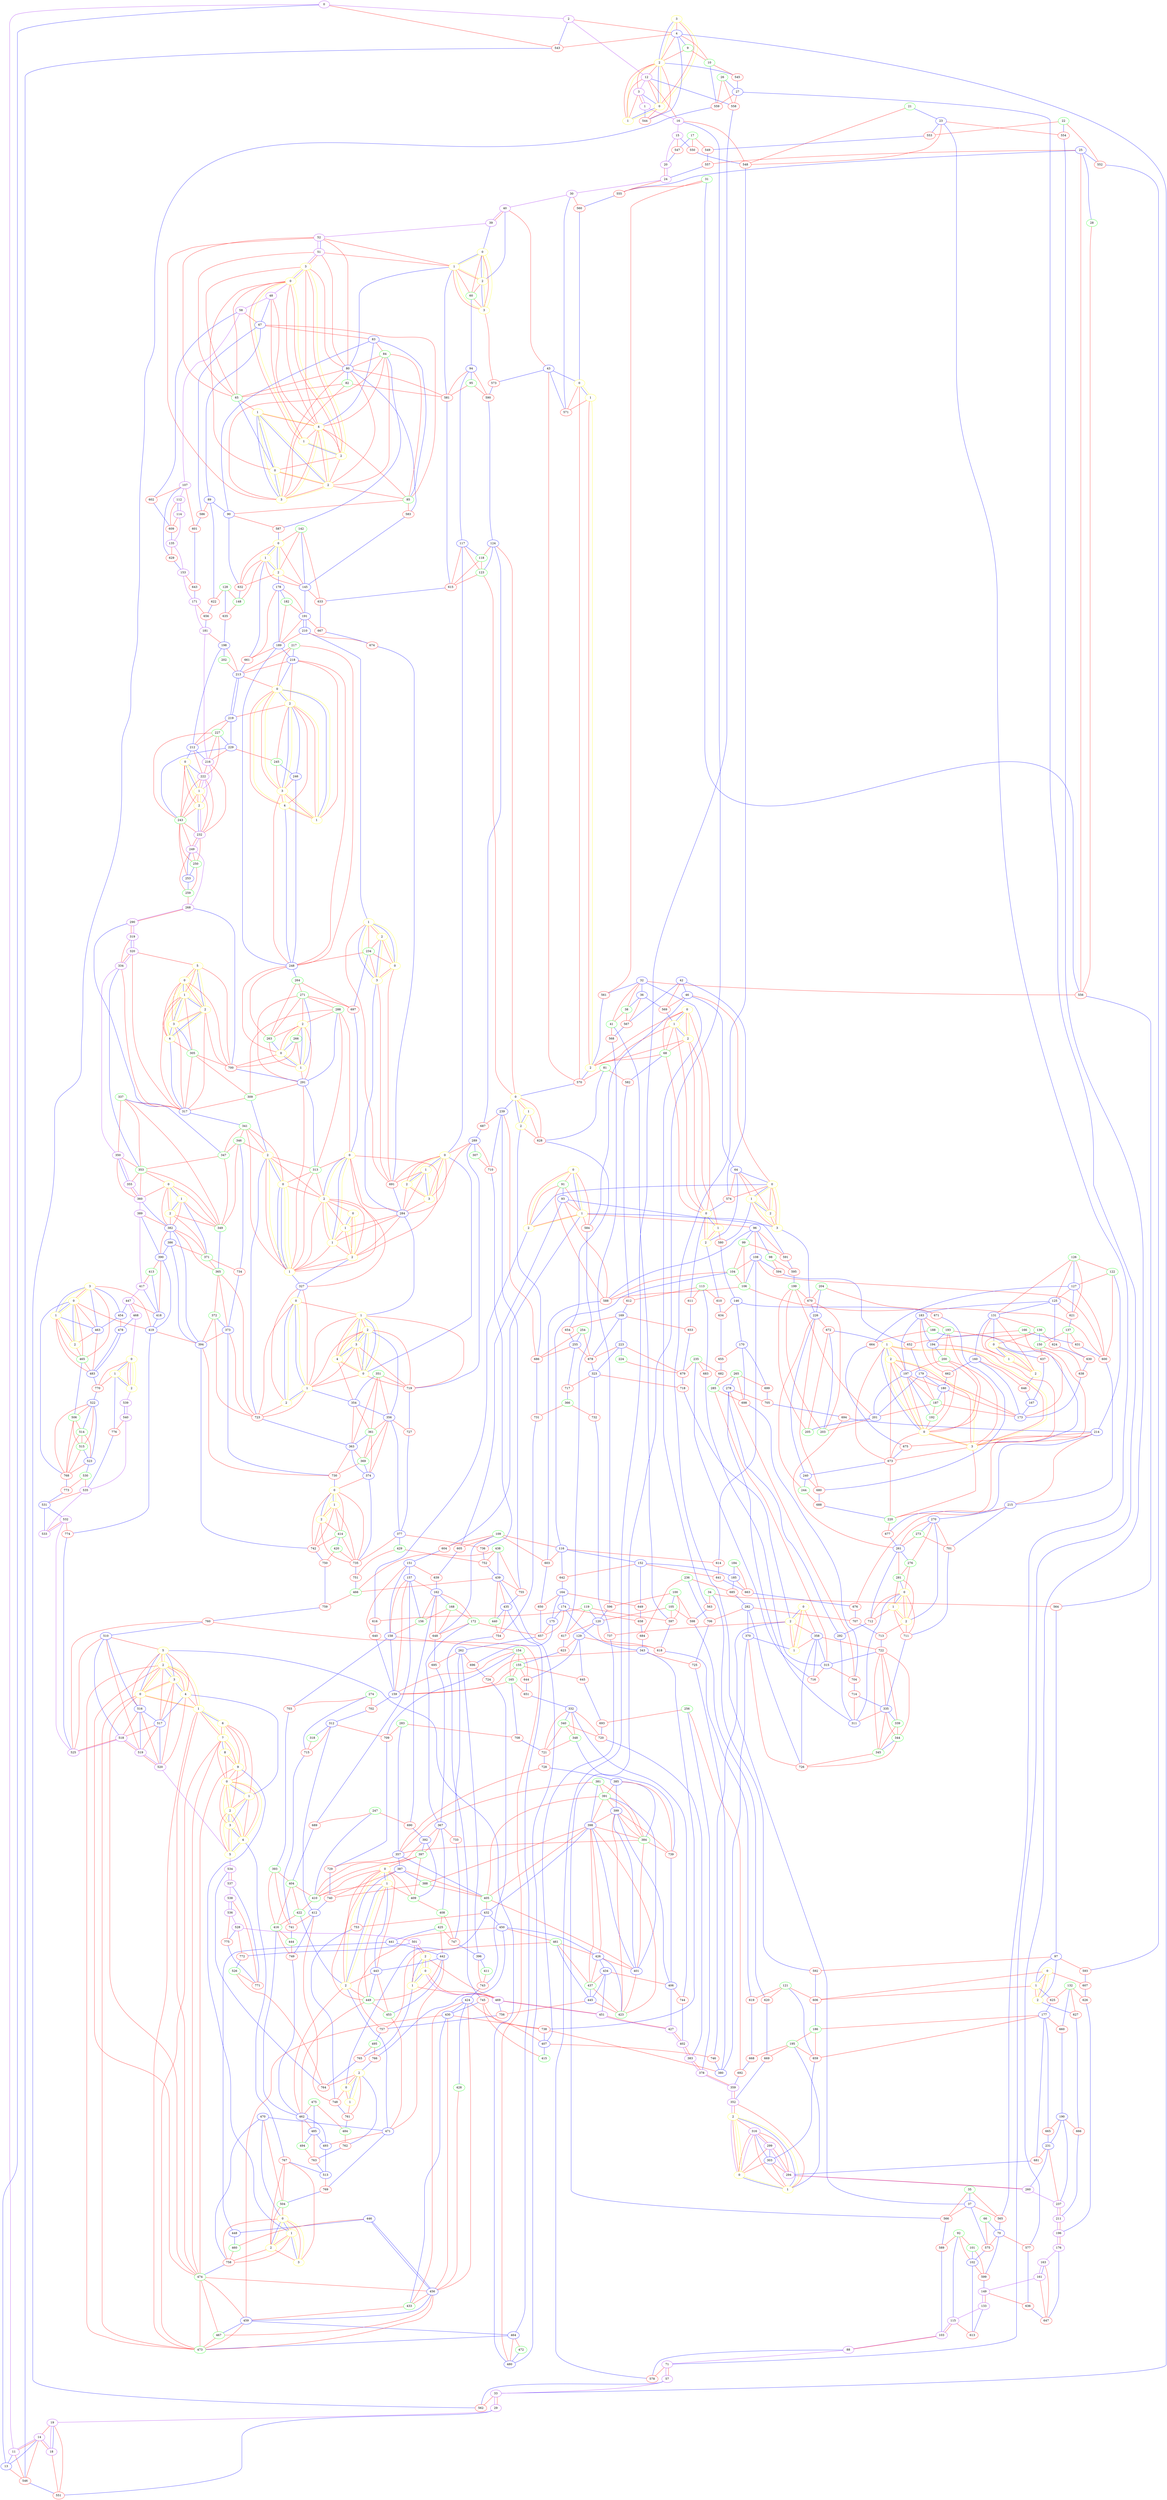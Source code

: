 digraph{
X53Y391 [label="0", pos="53,391!", color="purple"]
X55Y351 [label="1", pos="55,351!", color="purple"]
X55Y371 [label="2", pos="55,371!", color="purple"]
X65Y351 [label="3", pos="65,351!", color="purple"]
X67Y372 [label="4", pos="67,372!", color="blue"]
X68Y359 [label="5", pos="68,359!", color="green"]
X69Y355 [label="6", pos="69,355!", color="blue"]
X70Y352 [label="7", pos="70,352!", color="green"]
X70Y357 [label="8", pos="70,357!", color="blue"]
X70Y373 [label="9", pos="70,373!", color="green"]
X74Y374 [label="10", pos="74,374!", color="green"]
X74Y423 [label="11", pos="74,423!", color="purple"]
X75Y346 [label="12", pos="75,346!", color="purple"]
X75Y421 [label="13", pos="75,421!", color="blue"]
X79Y426 [label="14", pos="79,426!", color="purple"]
X80Y263 [label="15", pos="80,263!", color="purple"]
X80Y333 [label="16", pos="80,333!", color="purple"]
X86Y276 [label="17", pos="86,276!", color="green"]
X86Y433 [label="18", pos="86,433!", color="purple"]
X87Y434 [label="19", pos="87,434!", color="purple"]
X91Y243 [label="20", pos="91,243!", color="purple"]
X94Y331 [label="21", pos="94,331!", color="green"]
X96Y289 [label="22", pos="96,289!", color="green"]
X96Y329 [label="23", pos="96,329!", color="blue"]
X99Y235 [label="24", pos="99,235!", color="purple"]
X102Y263 [label="25", pos="102,263!", color="blue"]
X102Y403 [label="26", pos="102,403!", color="green"]
X103Y401 [label="27", pos="103,401!", color="blue"]
X104Y264 [label="28", pos="104,264!", color="green"]
X105Y441 [label="29", pos="105,441!", color="purple"]
X111Y211 [label="30", pos="111,211!", color="purple"]
X112Y237 [label="31", pos="112,237!", color="green"]
X118Y263 [label="32", pos="118,263!", color="blue"]
X119Y441 [label="33", pos="119,441!", color="purple"]
X120Y308 [label="34", pos="120,308!", color="green"]
X120Y387 [label="35", pos="120,387!", color="green"]
X121Y257 [label="36", pos="121,257!", color="blue"]
X121Y385 [label="37", pos="121,385!", color="blue"]
X122Y260 [label="38", pos="122,260!", color="green"]
X124Y162 [label="39", pos="124,162!", color="purple"]
X124Y177 [label="40", pos="124,177!", color="purple"]
X124Y266 [label="41", pos="124,266!", color="green"]
X132Y236 [label="42", pos="132,236!", color="blue"]
X133Y174 [label="43", pos="133,174!", color="blue"]
X133Y185 [label="44", pos="133,185!", color="blue"]
X134Y187 [label="45", pos="134,187!", color="green"]
X134Y236 [label="46", pos="134,236!", color="blue"]
X138Y148 [label="47", pos="138,148!", color="blue"]
X139Y113 [label="48", pos="139,113!", color="purple"]
X139Y124 [label="49", pos="139,124!", color="purple"]
X139Y125 [label="50", pos="139,125!", color="purple"]
X139Y133 [label="51", pos="139,133!", color="purple"]
X139Y135 [label="52", pos="139,135!", color="purple"]
X139Y147 [label="53", pos="139,147!", color="blue"]
X139Y149 [label="54", pos="139,149!", color="blue"]
X139Y197 [label="55", pos="139,197!", color="green"]
X139Y199 [label="56", pos="139,199!", color="blue"]
X139Y448 [label="57", pos="139,448!", color="purple"]
X140Y93 [label="58", pos="140,93!", color="purple"]
X140Y151 [label="59", pos="140,151!", color="green"]
X140Y156 [label="60", pos="140,156!", color="green"]
X140Y201 [label="61", pos="140,201!", color="green"]
X141Y121 [label="62", pos="141,121!", color="green"]
X141Y122 [label="63", pos="141,122!", color="green"]
X141Y225 [label="64", pos="141,225!", color="blue"]
X142Y130 [label="65", pos="142,130!", color="green"]
X142Y399 [label="66", pos="142,399!", color="green"]
X143Y109 [label="67", pos="143,109!", color="blue"]
X143Y194 [label="68", pos="143,194!", color="green"]
X143Y231 [label="69", pos="143,231!", color="blue"]
X143Y397 [label="70", pos="143,397!", color="blue"]
X144Y444 [label="71", pos="144,444!", color="purple"]
X145Y121 [label="72", pos="145,121!", color="green"]
X145Y126 [label="73", pos="145,126!", color="blue"]
X145Y203 [label="74", pos="145,203!", color="blue"]
X145Y229 [label="75", pos="145,229!", color="blue"]
X146Y125 [label="76", pos="146,125!", color="blue"]
X146Y205 [label="77", pos="146,205!", color="green"]
X146Y231 [label="78", pos="146,231!", color="green"]
X147Y123 [label="79", pos="147,123!", color="green"]
X147Y133 [label="80", pos="147,133!", color="blue"]
X147Y181 [label="81", pos="147,181!", color="green"]
X148Y135 [label="82", pos="148,135!", color="green"]
X151Y113 [label="83", pos="151,113!", color="blue"]
X151Y122 [label="84", pos="151,122!", color="green"]
X152Y115 [label="85", pos="152,115!", color="green"]
X152Y291 [label="86", pos="152,291!", color="green"]
X153Y289 [label="87", pos="153,289!", color="blue"]
X156Y449 [label="88", pos="156,449!", color="purple"]
X158Y101 [label="89", pos="158,101!", color="blue"]
X158Y106 [label="90", pos="158,106!", color="blue"]
X158Y290 [label="91", pos="158,290!", color="green"]
X158Y428 [label="92", pos="158,428!", color="green"]
X159Y288 [label="93", pos="159,288!", color="blue"]
X160Y142 [label="94", pos="160,142!", color="blue"]
X160Y143 [label="95", pos="160,143!", color="green"]
X161Y275 [label="96", pos="161,275!", color="blue"]
X161Y377 [label="97", pos="161,377!", color="blue"]
X162Y240 [label="98", pos="162,240!", color="green"]
X164Y278 [label="99", pos="164,278!", color="green"]
X165Y353 [label="100", pos="165,353!", color="green"]
X166Y431 [label="101", pos="166,431!", color="green"]
X167Y429 [label="102", pos="167,429!", color="blue"]
X168Y449 [label="103", pos="168,449!", color="purple"]
X170Y281 [label="104", pos="170,281!", color="green"]
X170Y358 [label="105", pos="170,358!", color="green"]
X171Y277 [label="106", pos="171,277!", color="green"]
X172Y76 [label="107", pos="172,76!", color="purple"]
X172Y275 [label="108", pos="172,275!", color="blue"]
X174Y302 [label="109", pos="174,302!", color="green"]
X176Y391 [label="110", pos="176,391!", color="green"]
X177Y389 [label="111", pos="177,389!", color="blue"]
X178Y54 [label="112", pos="178,54!", color="purple"]
X178Y176 [label="113", pos="178,176!", color="green"]
X179Y54 [label="114", pos="179,54!", color="purple"]
X179Y449 [label="115", pos="179,449!", color="purple"]
X180Y291 [label="116", pos="180,291!", color="blue"]
X181Y127 [label="117", pos="181,127!", color="blue"]
X182Y129 [label="118", pos="182,129!", color="green"]
X182Y346 [label="119", pos="182,346!", color="green"]
X183Y352 [label="120", pos="183,352!", color="blue"]
X184Y378 [label="121", pos="184,378!", color="green"]
X187Y270 [label="122", pos="187,270!", color="green"]
X188Y128 [label="123", pos="188,128!", color="green"]
X188Y131 [label="124", pos="188,131!", color="blue"]
X188Y253 [label="125", pos="188,253!", color="blue"]
X188Y262 [label="126", pos="188,262!", color="green"]
X188Y264 [label="127", pos="188,264!", color="blue"]
X190Y88 [label="128", pos="190,88!", color="green"]
X190Y359 [label="129", pos="190,359!", color="blue"]
X191Y243 [label="130", pos="191,243!", color="green"]
X191Y251 [label="131", pos="191,251!", color="blue"]
X191Y407 [label="132", pos="191,407!", color="green"]
X192Y450 [label="133", pos="192,450!", color="purple"]
X193Y139 [label="134", pos="193,139!", color="blue"]
X194Y53 [label="135", pos="194,53!", color="purple"]
X194Y143 [label="136", pos="194,143!", color="green"]
X194Y224 [label="137", pos="194,224!", color="green"]
X195Y99 [label="138", pos="195,99!", color="blue"]
X195Y141 [label="139", pos="195,141!", color="blue"]
X197Y247 [label="140", pos="197,247!", color="blue"]
X198Y98 [label="141", pos="198,98!", color="blue"]
X198Y109 [label="142", pos="198,109!", color="green"]
X198Y249 [label="143", pos="198,249!", color="green"]
X199Y100 [label="144", pos="199,100!", color="blue"]
X199Y107 [label="145", pos="199,107!", color="blue"]
X200Y183 [label="146", pos="200,183!", color="blue"]
X201Y250 [label="147", pos="201,250!", color="green"]
X204Y88 [label="148", pos="204,88!", color="green"]
X205Y450 [label="149", pos="205,450!", color="purple"]
X206Y230 [label="150", pos="206,230!", color="green"]
X206Y339 [label="151", pos="206,339!", color="blue"]
X211Y302 [label="152", pos="211,302!", color="blue"]
X212Y51 [label="153", pos="212,51!", color="purple"]
X216Y358 [label="154", pos="216,358!", color="green"]
X216Y364 [label="155", pos="216,364!", color="green"]
X218Y341 [label="156", pos="218,341!", color="green"]
X218Y342 [label="157", pos="218,342!", color="blue"]
X219Y350 [label="158", pos="219,350!", color="blue"]
X219Y353 [label="159", pos="219,353!", color="blue"]
X220Y252 [label="160", pos="220,252!", color="blue"]
X220Y460 [label="161", pos="220,460!", color="purple"]
X221Y335 [label="162", pos="221,335!", color="blue"]
X221Y461 [label="163", pos="221,461!", color="purple"]
X222Y315 [label="164", pos="222,315!", color="blue"]
X222Y366 [label="165", pos="222,366!", color="green"]
X224Y218 [label="166", pos="224,218!", color="green"]
X224Y234 [label="167", pos="224,234!", color="blue"]
X224Y334 [label="168", pos="224,334!", color="green"]
X226Y147 [label="169", pos="226,147!", color="blue"]
X228Y178 [label="170", pos="228,178!", color="blue"]
X229Y51 [label="171", pos="229,51!", color="purple"]
X229Y334 [label="172", pos="229,334!", color="green"]
X233Y230 [label="173", pos="233,230!", color="blue"]
X235Y316 [label="174", pos="235,316!", color="blue"]
X235Y319 [label="175", pos="235,319!", color="blue"]
X236Y461 [label="176", pos="236,461!", color="purple"]
X238Y424 [label="177", pos="238,424!", color="blue"]
X239Y87 [label="178", pos="239,87!", color="blue"]
X240Y219 [label="179", pos="240,219!", color="blue"]
X241Y226 [label="180", pos="241,226!", color="blue"]
X242Y51 [label="181", pos="242,51!", color="purple"]
X242Y88 [label="182", pos="242,88!", color="green"]
X242Y250 [label="183", pos="242,250!", color="blue"]
X242Y298 [label="184", pos="242,298!", color="green"]
X242Y300 [label="185", pos="242,300!", color="blue"]
X242Y419 [label="186", pos="242,419!", color="green"]
X244Y226 [label="187", pos="244,226!", color="green"]
X244Y260 [label="188", pos="244,260!", color="green"]
X245Y83 [label="189", pos="245,83!", color="blue"]
X247Y442 [label="190", pos="247,442!", color="blue"]
X248Y94 [label="191", pos="248,94!", color="blue"]
X248Y234 [label="192", pos="248,234!", color="green"]
X248Y247 [label="193", pos="248,247!", color="green"]
X248Y248 [label="194", pos="248,248!", color="blue"]
X248Y410 [label="195", pos="248,410!", color="green"]
X249Y461 [label="196", pos="249,461!", color="purple"]
X251Y234 [label="197", pos="251,234!", color="blue"]
X252Y54 [label="198", pos="252,54!", color="blue"]
X252Y214 [label="199", pos="252,214!", color="green"]
X252Y243 [label="200", pos="252,243!", color="green"]
X253Y223 [label="201", pos="253,223!", color="blue"]
X254Y57 [label="202", pos="254,57!", color="green"]
X254Y210 [label="203", pos="254,210!", color="green"]
X256Y198 [label="204", pos="256,198!", color="green"]
X256Y222 [label="205", pos="256,222!", color="green"]
X256Y243 [label="206", pos="256,243!", color="green"]
X257Y241 [label="207", pos="257,241!", color="blue"]
X258Y243 [label="208", pos="258,243!", color="green"]
X258Y246 [label="209", pos="258,246!", color="green"]
X260Y92 [label="210", pos="260,92!", color="blue"]
X260Y461 [label="211", pos="260,461!", color="purple"]
X261Y45 [label="212", pos="261,45!", color="blue"]
X262Y59 [label="213", pos="262,59!", color="blue"]
X263Y266 [label="214", pos="263,266!", color="blue"]
X263Y279 [label="215", pos="263,279!", color="blue"]
X264Y44 [label="216", pos="264,44!", color="purple"]
X264Y68 [label="217", pos="264,68!", color="green"]
X264Y71 [label="218", pos="264,71!", color="blue"]
X266Y54 [label="219", pos="266,54!", color="blue"]
X266Y254 [label="220", pos="266,254!", color="green"]
X268Y36 [label="221", pos="268,36!", color="blue"]
X268Y42 [label="222", pos="268,42!", color="purple"]
X268Y150 [label="223", pos="268,150!", color="blue"]
X268Y152 [label="224", pos="268,152!", color="green"]
X269Y35 [label="225", pos="269,35!", color="purple"]
X269Y212 [label="226", pos="269,212!", color="blue"]
X270Y46 [label="227", pos="270,46!", color="green"]
X271Y35 [label="228", pos="271,35!", color="purple"]
X271Y51 [label="229", pos="271,51!", color="blue"]
X271Y67 [label="230", pos="271,67!", color="blue"]
X271Y450 [label="231", pos="271,450!", color="blue"]
X272Y37 [label="232", pos="272,37!", color="purple"]
X272Y69 [label="233", pos="272,69!", color="green"]
X272Y82 [label="234", pos="272,82!", color="green"]
X272Y164 [label="235", pos="272,164!", color="green"]
X272Y300 [label="236", pos="272,300!", color="green"]
X272Y461 [label="237", pos="272,461!", color="purple"]
X273Y65 [label="238", pos="273,65!", color="blue"]
X273Y121 [label="239", pos="273,121!", color="blue"]
X273Y219 [label="240", pos="273,219!", color="blue"]
X274Y67 [label="241", pos="274,67!", color="green"]
X274Y72 [label="242", pos="274,72!", color="green"]
X275Y41 [label="243", pos="275,41!", color="green"]
X276Y220 [label="244", pos="276,220!", color="green"]
X277Y59 [label="245", pos="277,59!", color="green"]
X277Y62 [label="246", pos="277,62!", color="blue"]
X278Y352 [label="247", pos="278,352!", color="green"]
X279Y73 [label="248", pos="279,73!", color="blue"]
X280Y35 [label="249", pos="280,35!", color="purple"]
X280Y41 [label="250", pos="280,41!", color="green"]
X280Y89 [label="251", pos="280,89!", color="green"]
X280Y90 [label="252", pos="280,90!", color="blue"]
X281Y39 [label="253", pos="281,39!", color="blue"]
X282Y137 [label="254", pos="282,137!", color="green"]
X282Y138 [label="255", pos="282,138!", color="blue"]
X282Y408 [label="256", pos="282,408!", color="green"]
X283Y88 [label="257", pos="283,88!", color="green"]
X283Y89 [label="258", pos="283,89!", color="blue"]
X286Y40 [label="259", pos="286,40!", color="green"]
X286Y463 [label="260", pos="286,463!", color="purple"]
X287Y251 [label="261", pos="287,251!", color="blue"]
X287Y324 [label="262", pos="287,324!", color="blue"]
X288Y71 [label="263", pos="288,71!", color="green"]
X288Y76 [label="264", pos="288,76!", color="green"]
X288Y195 [label="265", pos="288,195!", color="green"]
X289Y59 [label="266", pos="289,59!", color="green"]
X289Y63 [label="267", pos="289,63!", color="blue"]
X291Y36 [label="268", pos="291,36!", color="purple"]
X291Y66 [label="269", pos="291,66!", color="blue"]
X291Y259 [label="270", pos="291,259!", color="blue"]
X292Y72 [label="271", pos="292,72!", color="green"]
X292Y102 [label="272", pos="292,102!", color="blue"]
X292Y261 [label="273", pos="292,261!", color="green"]
X292Y368 [label="274", pos="292,368!", color="green"]
X293Y101 [label="275", pos="293,101!", color="blue"]
X293Y250 [label="276", pos="293,250!", color="green"]
X294Y65 [label="277", pos="294,65!", color="green"]
X295Y203 [label="278", pos="295,203!", color="blue"]
X296Y100 [label="279", pos="296,100!", color="green"]
X296Y102 [label="280", pos="296,102!", color="green"]
X296Y248 [label="281", pos="296,248!", color="green"]
X296Y283 [label="282", pos="296,283!", color="blue"]
X296Y386 [label="283", pos="296,386!", color="green"]
X297Y92 [label="284", pos="297,92!", color="blue"]
X298Y189 [label="285", pos="298,189!", color="green"]
X300Y48 [label="286", pos="300,48!", color="green"]
X300Y52 [label="287", pos="300,52!", color="green"]
X300Y73 [label="288", pos="300,73!", color="green"]
X300Y112 [label="289", pos="300,112!", color="blue"]
X301Y36 [label="290", pos="301,36!", color="purple"]
X301Y71 [label="291", pos="301,71!", color="blue"]
X301Y221 [label="292", pos="301,221!", color="blue"]
X301Y245 [label="293", pos="301,245!", color="blue"]
X301Y463 [label="294", pos="301,463!", color="purple"]
X302Y52 [label="295", pos="302,52!", color="blue"]
X302Y90 [label="296", pos="302,90!", color="green"]
X302Y91 [label="297", pos="302,91!", color="green"]
X302Y248 [label="298", pos="302,248!", color="green"]
X302Y455 [label="299", pos="302,455!", color="purple"]
X303Y51 [label="300", pos="303,51!", color="blue"]
X303Y53 [label="301", pos="303,53!", color="blue"]
X303Y82 [label="302", pos="303,82!", color="blue"]
X303Y453 [label="303", pos="303,453!", color="blue"]
X304Y52 [label="304", pos="304,52!", color="blue"]
X304Y60 [label="305", pos="304,60!", color="green"]
X304Y84 [label="306", pos="304,84!", color="green"]
X304Y114 [label="307", pos="304,114!", color="green"]
X304Y250 [label="308", pos="304,250!", color="green"]
X305Y63 [label="309", pos="305,63!", color="green"]
X305Y89 [label="310", pos="305,89!", color="green"]
X305Y217 [label="311", pos="305,217!", color="blue"]
X305Y374 [label="312", pos="305,374!", color="blue"]
X306Y75 [label="313", pos="306,75!", color="green"]
X306Y83 [label="314", pos="306,83!", color="green"]
X307Y191 [label="315", pos="307,191!", color="blue"]
X307Y456 [label="316", pos="307,456!", color="purple"]
X308Y52 [label="317", pos="308,52!", color="blue"]
X308Y372 [label="318", pos="308,372!", color="green"]
X309Y36 [label="319", pos="309,36!", color="purple"]
X310Y41 [label="320", pos="310,41!", color="purple"]
X310Y77 [label="321", pos="310,77!", color="blue"]
X310Y79 [label="322", pos="310,79!", color="blue"]
X310Y160 [label="323", pos="310,160!", color="blue"]
X310Y451 [label="324", pos="310,451!", color="purple"]
X312Y74 [label="325", pos="312,74!", color="blue"]
X312Y448 [label="326", pos="312,448!", color="blue"]
X313Y87 [label="327", pos="313,87!", color="blue"]
X313Y102 [label="328", pos="313,102!", color="blue"]
X314Y101 [label="329", pos="314,101!", color="blue"]
X314Y103 [label="330", pos="314,103!", color="blue"]
X315Y102 [label="331", pos="315,102!", color="blue"]
X315Y403 [label="332", pos="315,403!", color="blue"]
X315Y451 [label="333", pos="315,451!", color="purple"]
X316Y39 [label="334", pos="316,39!", color="purple"]
X316Y227 [label="335", pos="316,227!", color="blue"]
X317Y101 [label="336", pos="317,101!", color="green"]
X318Y54 [label="337", pos="318,54!", color="green"]
X318Y90 [label="338", pos="318,90!", color="blue"]
X318Y229 [label="339", pos="318,229!", color="green"]
X318Y402 [label="340", pos="318,402!", color="green"]
X319Y72 [label="341", pos="319,72!", color="green"]
X319Y91 [label="342", pos="319,91!", color="blue"]
X319Y290 [label="343", pos="319,290!", color="blue"]
X320Y235 [label="344", pos="320,235!", color="green"]
X320Y236 [label="345", pos="320,236!", color="green"]
X321Y66 [label="346", pos="321,66!", color="green"]
X322Y60 [label="347", pos="322,60!", color="green"]
X322Y402 [label="348", pos="322,402!", color="green"]
X325Y60 [label="349", pos="325,60!", color="green"]
X326Y48 [label="350", pos="326,48!", color="purple"]
X326Y105 [label="351", pos="326,105!", color="green"]
X326Y450 [label="352", pos="326,450!", color="purple"]
X327Y55 [label="353", pos="327,55!", color="green"]
X327Y103 [label="354", pos="327,103!", color="blue"]
X328Y48 [label="355", pos="328,48!", color="purple"]
X328Y110 [label="356", pos="328,110!", color="blue"]
X330Y388 [label="357", pos="330,388!", color="blue"]
X331Y218 [label="358", pos="331,218!", color="blue"]
X332Y444 [label="359", pos="332,444!", color="purple"]
X333Y49 [label="360", pos="333,49!", color="purple"]
X333Y104 [label="361", pos="333,104!", color="green"]
X334Y61 [label="362", pos="334,61!", color="green"]
X335Y104 [label="363", pos="335,104!", color="blue"]
X336Y64 [label="364", pos="336,64!", color="blue"]
X336Y79 [label="365", pos="336,79!", color="green"]
X336Y177 [label="366", pos="336,177!", color="green"]
X336Y317 [label="367", pos="336,317!", color="blue"]
X337Y64 [label="368", pos="337,64!", color="green"]
X337Y110 [label="369", pos="337,110!", color="green"]
X337Y242 [label="370", pos="337,242!", color="blue"]
X338Y70 [label="371", pos="338,70!", color="green"]
X338Y85 [label="372", pos="338,85!", color="green"]
X338Y86 [label="373", pos="338,86!", color="blue"]
X338Y110 [label="374", pos="338,110!", color="blue"]
X338Y206 [label="375", pos="338,206!", color="green"]
X338Y208 [label="376", pos="338,208!", color="green"]
X339Y128 [label="377", pos="339,128!", color="blue"]
X339Y439 [label="378", pos="339,439!", color="purple"]
X341Y203 [label="379", pos="341,203!", color="blue"]
X341Y244 [label="380", pos="341,244!", color="blue"]
X341Y395 [label="381", pos="341,395!", color="green"]
X343Y68 [label="382", pos="343,68!", color="blue"]
X343Y437 [label="383", pos="343,437!", color="purple"]
X344Y399 [label="384", pos="344,399!", color="green"]
X344Y402 [label="385", pos="344,402!", color="blue"]
X345Y68 [label="386", pos="345,68!", color="blue"]
X345Y381 [label="387", pos="345,381!", color="blue"]
X346Y383 [label="388", pos="346,383!", color="green"]
X347Y52 [label="389", pos="347,52!", color="purple"]
X348Y60 [label="390", pos="348,60!", color="blue"]
X348Y398 [label="391", pos="348,398!", color="green"]
X349Y319 [label="392", pos="349,319!", color="blue"]
X349Y344 [label="393", pos="349,344!", color="green"]
X350Y88 [label="394", pos="350,88!", color="blue"]
X350Y118 [label="395", pos="350,118!", color="blue"]
X350Y284 [label="396", pos="350,284!", color="blue"]
X350Y321 [label="397", pos="350,321!", color="green"]
X350Y394 [label="398", pos="350,394!", color="blue"]
X350Y403 [label="399", pos="350,403!", color="blue"]
X351Y118 [label="400", pos="351,118!", color="green"]
X351Y398 [label="401", pos="351,398!", color="blue"]
X351Y436 [label="402", pos="351,436!", color="purple"]
X352Y120 [label="403", pos="352,120!", color="green"]
X352Y334 [label="404", pos="352,334!", color="green"]
X352Y384 [label="405", pos="352,384!", color="green"]
X352Y418 [label="406", pos="352,418!", color="blue"]
X354Y227 [label="407", pos="354,227!", color="blue"]
X354Y302 [label="408", pos="354,302!", color="green"]
X354Y314 [label="409", pos="354,314!", color="green"]
X354Y324 [label="410", pos="354,324!", color="green"]
X355Y273 [label="411", pos="355,273!", color="green"]
X355Y360 [label="412", pos="355,360!", color="blue"]
X356Y59 [label="413", pos="356,59!", color="green"]
X356Y122 [label="414", pos="356,122!", color="green"]
X356Y228 [label="415", pos="356,228!", color="green"]
X356Y343 [label="416", pos="356,343!", color="green"]
X357Y52 [label="417", pos="357,52!", color="purple"]
X357Y57 [label="418", pos="357,57!", color="blue"]
X358Y77 [label="419", pos="358,77!", color="blue"]
X358Y129 [label="420", pos="358,129!", color="green"]
X358Y321 [label="421", pos="358,321!", color="green"]
X358Y333 [label="422", pos="358,333!", color="green"]
X358Y397 [label="423", pos="358,397!", color="green"]
X359Y251 [label="424", pos="359,251!", color="blue"]
X359Y298 [label="425", pos="359,298!", color="green"]
X359Y395 [label="426", pos="359,395!", color="blue"]
X359Y434 [label="427", pos="359,434!", color="purple"]
X360Y253 [label="428", pos="360,253!", color="green"]
X361Y167 [label="429", pos="361,167!", color="green"]
X361Y241 [label="430", pos="361,241!", color="blue"]
X361Y319 [label="431", pos="361,319!", color="blue"]
X361Y383 [label="432", pos="361,383!", color="blue"]
X362Y243 [label="433", pos="362,243!", color="green"]
X362Y404 [label="434", pos="362,404!", color="blue"]
X363Y197 [label="435", pos="363,197!", color="blue"]
X363Y321 [label="436", pos="363,321!", color="blue"]
X363Y398 [label="437", pos="363,398!", color="green"]
X364Y178 [label="438", pos="364,178!", color="green"]
X364Y181 [label="439", pos="364,181!", color="blue"]
X364Y194 [label="440", pos="364,194!", color="green"]
X364Y291 [label="441", pos="364,291!", color="blue"]
X364Y309 [label="442", pos="364,309!", color="blue"]
X364Y313 [label="443", pos="364,313!", color="blue"]
X364Y344 [label="444", pos="364,344!", color="green"]
X364Y399 [label="445", pos="364,399!", color="blue"]
X365Y267 [label="446", pos="365,267!", color="blue"]
X366Y52 [label="447", pos="366,52!", color="purple"]
X366Y270 [label="448", pos="366,270!", color="blue"]
X366Y315 [label="449", pos="366,315!", color="green"]
X367Y385 [label="450", pos="367,385!", color="blue"]
X367Y434 [label="451", pos="367,434!", color="purple"]
X368Y69 [label="452", pos="368,69!", color="blue"]
X368Y308 [label="453", pos="368,308!", color="green"]
X369Y62 [label="454", pos="369,62!", color="blue"]
X369Y73 [label="455", pos="369,73!", color="blue"]
X369Y249 [label="456", pos="369,249!", color="blue"]
X370Y72 [label="457", pos="370,72!", color="blue"]
X370Y75 [label="458", pos="370,75!", color="green"]
X370Y246 [label="459", pos="370,246!", color="blue"]
X370Y270 [label="460", pos="370,270!", color="green"]
X370Y392 [label="461", pos="370,392!", color="green"]
X371Y329 [label="462", pos="371,329!", color="blue"]
X372Y68 [label="463", pos="372,68!", color="blue"]
X373Y230 [label="464", pos="373,230!", color="blue"]
X374Y77 [label="465", pos="374,77!", color="green"]
X374Y184 [label="466", pos="374,184!", color="green"]
X374Y246 [label="467", pos="374,246!", color="green"]
X375Y52 [label="468", pos="375,52!", color="purple"]
X376Y433 [label="469", pos="376,433!", color="purple"]
X377Y284 [label="470", pos="377,284!", color="blue"]
X377Y303 [label="471", pos="377,303!", color="blue"]
X378Y223 [label="472", pos="378,223!", color="green"]
X378Y243 [label="473", pos="378,243!", color="green"]
X378Y245 [label="474", pos="378,245!", color="green"]
X378Y338 [label="475", pos="378,338!", color="green"]
X378Y359 [label="476", pos="378,359!", color="green"]
X378Y425 [label="477", pos="378,425!", color="purple"]
X379Y56 [label="478", pos="379,56!", color="blue"]
X379Y423 [label="479", pos="379,423!", color="blue"]
X380Y221 [label="480", pos="380,221!", color="blue"]
X380Y356 [label="481", pos="380,356!", color="green"]
X380Y425 [label="482", pos="380,425!", color="purple"]
X381Y69 [label="483", pos="381,69!", color="blue"]
X382Y340 [label="484", pos="382,340!", color="green"]
X383Y327 [label="485", pos="383,327!", color="blue"]
X383Y356 [label="486", pos="383,356!", color="blue"]
X384Y241 [label="487", pos="384,241!", color="green"]
X384Y246 [label="488", pos="384,246!", color="green"]
X384Y249 [label="489", pos="384,249!", color="green"]
X384Y251 [label="490", pos="384,251!", color="green"]
X384Y253 [label="491", pos="384,253!", color="green"]
X384Y268 [label="492", pos="384,268!", color="blue"]
X384Y313 [label="493", pos="384,313!", color="blue"]
X384Y329 [label="494", pos="384,329!", color="green"]
X384Y374 [label="495", pos="384,374!", color="green"]
X385Y239 [label="496", pos="385,239!", color="blue"]
X385Y266 [label="497", pos="385,266!", color="blue"]
X386Y244 [label="498", pos="386,244!", color="green"]
X386Y256 [label="499", pos="386,256!", color="green"]
X386Y271 [label="500", pos="386,271!", color="green"]
X387Y422 [label="501", pos="387,422!", color="purple"]
X388Y251 [label="502", pos="388,251!", color="green"]
X388Y266 [label="503", pos="388,266!", color="green"]
X388Y278 [label="504", pos="388,278!", color="green"]
X389Y243 [label="505", pos="389,243!", color="blue"]
X390Y141 [label="506", pos="390,141!", color="green"]
X390Y244 [label="507", pos="390,244!", color="blue"]
X390Y249 [label="508", pos="390,249!", color="blue"]
X391Y254 [label="509", pos="391,254!", color="green"]
X392Y228 [label="510", pos="392,228!", color="blue"]
X392Y254 [label="511", pos="392,254!", color="blue"]
X393Y255 [label="512", pos="393,255!", color="blue"]
X393Y293 [label="513", pos="393,293!", color="blue"]
X394Y144 [label="514", pos="394,144!", color="green"]
X394Y148 [label="515", pos="394,148!", color="green"]
X394Y234 [label="516", pos="394,234!", color="blue"]
X394Y238 [label="517", pos="394,238!", color="blue"]
X395Y230 [label="518", pos="395,230!", color="purple"]
X395Y233 [label="519", pos="395,233!", color="purple"]
X395Y239 [label="520", pos="395,239!", color="purple"]
X395Y254 [label="521", pos="395,254!", color="purple"]
X396Y144 [label="522", pos="396,144!", color="blue"]
X396Y148 [label="523", pos="396,148!", color="blue"]
X397Y86 [label="524", pos="397,86!", color="purple"]
X397Y222 [label="525", pos="397,222!", color="purple"]
X397Y361 [label="526", pos="397,361!", color="green"]
X398Y88 [label="527", pos="398,88!", color="blue"]
X398Y399 [label="528", pos="398,399!", color="purple"]
X399Y88 [label="529", pos="399,88!", color="purple"]
X399Y163 [label="530", pos="399,163!", color="green"]
X400Y185 [label="531", pos="400,185!", color="blue"]
X401Y191 [label="532", pos="401,191!", color="purple"]
X404Y186 [label="533", pos="404,186!", color="purple"]
X404Y319 [label="534", pos="404,319!", color="purple"]
X407Y170 [label="535", pos="407,170!", color="purple"]
X408Y386 [label="536", pos="408,386!", color="purple"]
X409Y331 [label="537", pos="409,331!", color="purple"]
X413Y361 [label="538", pos="413,361!", color="purple"]
X414Y134 [label="539", pos="414,134!", color="purple"]
X414Y155 [label="540", pos="414,155!", color="purple"]
X147Y126 [label="541", pos="147,126!", color="blue"]
X320Y90 [label="542", pos="320,90!", color="blue"]
X61Y388 [label="543", pos="61,388!", color="red"]
X61Y362 [label="544", pos="61,362!", color="red"]
X80Y371 [label="545", pos="80,371!", color="red"]
X82Y415 [label="546", pos="82,415!", color="red"]
X87Y263 [label="547", pos="87,263!", color="red"]
X87Y329 [label="548", pos="87,329!", color="red"]
X93Y276 [label="549", pos="93,276!", color="red"]
X80Y276 [label="550", pos="80,276!", color="red"]
X91Y427 [label="551", pos="91,427!", color="red"]
X101Y287 [label="552", pos="101,287!", color="red"]
X91Y289 [label="553", pos="91,289!", color="red"]
X104Y325 [label="554", pos="104,325!", color="red"]
X105Y240 [label="555", pos="105,240!", color="red"]
X109Y265 [label="556", pos="109,265!", color="red"]
X95Y263 [label="557", pos="95,263!", color="red"]
X109Y397 [label="558", pos="109,397!", color="red"]
X96Y404 [label="559", pos="96,404!", color="red"]
X117Y213 [label="560", pos="117,213!", color="red"]
X118Y237 [label="561", pos="118,237!", color="red"]
X125Y435 [label="562", pos="125,435!", color="red"]
X124Y306 [label="563", pos="124,306!", color="red"]
X115Y308 [label="564", pos="115,308!", color="red"]
X127Y379 [label="565", pos="127,379!", color="red"]
X116Y391 [label="566", pos="116,391!", color="red"]
X128Y254 [label="567", pos="128,254!", color="red"]
X129Y266 [label="568", pos="129,266!", color="red"]
X125Y236 [label="569", pos="125,236!", color="red"]
X140Y178 [label="570", pos="140,178!", color="red"]
X126Y184 [label="571", pos="126,184!", color="red"]
X137Y190 [label="572", pos="137,190!", color="red"]
X147Y158 [label="573", pos="147,158!", color="red"]
X136Y222 [label="574", pos="136,222!", color="red"]
X137Y403 [label="575", pos="137,403!", color="red"]
X149Y234 [label="576", pos="149,234!", color="red"]
X150Y390 [label="577", pos="150,390!", color="red"]
X148Y440 [label="578", pos="148,440!", color="red"]
X149Y207 [label="579", pos="149,207!", color="red"]
X154Y210 [label="580", pos="154,210!", color="red"]
X150Y139 [label="581", pos="150,139!", color="red"]
X151Y185 [label="582", pos="151,185!", color="red"]
X160Y123 [label="583", pos="160,123!", color="red"]
X145Y297 [label="584", pos="145,297!", color="red"]
X149Y293 [label="585", pos="149,293!", color="red"]
X151Y94 [label="586", pos="151,94!", color="red"]
X164Y112 [label="587", pos="164,112!", color="red"]
X165Y287 [label="588", pos="165,287!", color="red"]
X151Y431 [label="589", pos="151,431!", color="red"]
X164Y147 [label="590", pos="164,147!", color="red"]
X154Y276 [label="591", pos="154,276!", color="red"]
X167Y371 [label="592", pos="167,371!", color="red"]
X153Y382 [label="593", pos="153,382!", color="red"]
X165Y240 [label="594", pos="165,240!", color="red"]
X155Y239 [label="595", pos="155,239!", color="red"]
X172Y345 [label="596", pos="172,345!", color="red"]
X168Y350 [label="597", pos="168,350!", color="red"]
X161Y356 [label="598", pos="161,356!", color="red"]
X173Y424 [label="599", pos="173,424!", color="red"]
X178Y270 [label="600", pos="178,270!", color="red"]
X175Y81 [label="601", pos="175,81!", color="red"]
X170Y71 [label="602", pos="170,71!", color="red"]
X175Y297 [label="603", pos="175,297!", color="red"]
X166Y309 [label="604", pos="166,309!", color="red"]
X171Y304 [label="605", pos="171,304!", color="red"]
X182Y385 [label="606", pos="182,385!", color="red"]
X170Y399 [label="607", pos="170,399!", color="red"]
X173Y393 [label="608", pos="173,393!", color="red"]
X183Y60 [label="609", pos="183,60!", color="red"]
X181Y181 [label="610", pos="181,181!", color="red"]
X175Y173 [label="611", pos="175,173!", color="red"]
X170Y168 [label="612", pos="170,168!", color="red"]
X182Y443 [label="613", pos="182,443!", color="red"]
X185Y285 [label="614", pos="185,285!", color="red"]
X180Y120 [label="615", pos="180,120!", color="red"]
X190Y338 [label="616", pos="190,338!", color="red"]
X185Y343 [label="617", pos="185,343!", color="red"]
X178Y357 [label="618", pos="178,357!", color="red"]
X190Y370 [label="619", pos="190,370!", color="red"]
X187Y375 [label="620", pos="187,375!", color="red"]
X180Y254 [label="621", pos="180,254!", color="red"]
X187Y83 [label="622", pos="187,83!", color="red"]
X197Y352 [label="623", pos="197,352!", color="red"]
X187Y241 [label="624", pos="187,241!", color="red"]
X193Y401 [label="625", pos="193,401!", color="red"]
X184Y415 [label="626", pos="184,415!", color="red"]
X187Y410 [label="627", pos="187,410!", color="red"]
X195Y147 [label="628", pos="195,147!", color="red"]
X198Y59 [label="629", pos="198,59!", color="red"]
X196Y228 [label="630", pos="196,228!", color="red"]
X191Y219 [label="631", pos="191,219!", color="red"]
X192Y94 [label="632", pos="192,94!", color="red"]
X198Y114 [label="633", pos="198,114!", color="red"]
X195Y177 [label="634", pos="195,177!", color="red"]
X203Y83 [label="635", pos="203,83!", color="red"]
X210Y444 [label="636", pos="210,444!", color="red"]
X211Y235 [label="637", pos="211,235!", color="red"]
X210Y225 [label="638", pos="210,225!", color="red"]
X207Y331 [label="639", pos="207,331!", color="red"]
X202Y345 [label="640", pos="202,345!", color="red"]
X213Y295 [label="641", pos="213,295!", color="red"]
X207Y309 [label="642", pos="207,309!", color="red"]
X216Y59 [label="643", pos="216,59!", color="red"]
X209Y365 [label="644", pos="209,365!", color="red"]
X208Y372 [label="645", pos="208,372!", color="red"]
X214Y244 [label="646", pos="214,244!", color="red"]
X225Y453 [label="647", pos="225,453!", color="red"]
X221Y329 [label="648", pos="221,329!", color="red"]
X222Y308 [label="649", pos="222,308!", color="red"]
X219Y321 [label="650", pos="219,321!", color="red"]
X221Y371 [label="651", pos="221,371!", color="red"]
X225Y212 [label="652", pos="225,212!", color="red"]
X227Y155 [label="653", pos="227,155!", color="red"]
X224Y140 [label="654", pos="224,140!", color="red"]
X225Y171 [label="655", pos="225,171!", color="red"]
X232Y59 [label="656", pos="232,59!", color="red"]
X236Y326 [label="657", pos="236,326!", color="red"]
X235Y309 [label="658", pos="235,309!", color="red"]
X246Y416 [label="659", pos="246,416!", color="red"]
X233Y431 [label="660", pos="233,431!", color="red"]
X234Y79 [label="661", pos="234,79!", color="red"]
X236Y244 [label="662", pos="236,244!", color="red"]
X242Y293 [label="663", pos="242,293!", color="red"]
X245Y265 [label="664", pos="245,265!", color="red"]
X252Y436 [label="665", pos="252,436!", color="red"]
X242Y447 [label="666", pos="242,447!", color="red"]
X252Y102 [label="667", pos="252,102!", color="red"]
X256Y402 [label="668", pos="256,402!", color="red"]
X248Y406 [label="669", pos="248,406!", color="red"]
X259Y206 [label="670", pos="259,206!", color="red"]
X259Y193 [label="671", pos="259,193!", color="red"]
X262Y222 [label="672", pos="262,222!", color="red"]
X262Y248 [label="673", pos="262,248!", color="red"]
X268Y100 [label="674", pos="268,100!", color="red"]
X256Y259 [label="675", pos="256,259!", color="red"]
X266Y287 [label="676", pos="266,287!", color="red"]
X274Y262 [label="677", pos="274,262!", color="red"]
X271Y143 [label="678", pos="271,143!", color="red"]
X268Y157 [label="679", pos="268,157!", color="red"]
X277Y206 [label="680", pos="277,206!", color="red"]
X277Y444 [label="681", pos="277,444!", color="red"]
X264Y172 [label="682", pos="264,172!", color="red"]
X272Y168 [label="683", pos="272,168!", color="red"]
X272Y305 [label="684", pos="272,305!", color="red"]
X270Y295 [label="685", pos="270,295!", color="red"]
X273Y128 [label="686", pos="273,128!", color="red"]
X273Y113 [label="687", pos="273,113!", color="red"]
X282Y219 [label="688", pos="282,219!", color="red"]
X275Y355 [label="689", pos="275,355!", color="red"]
X277Y347 [label="690", pos="277,347!", color="red"]
X285Y95 [label="691", pos="285,95!", color="red"]
X279Y411 [label="692", pos="279,411!", color="red"]
X283Y403 [label="693", pos="283,403!", color="red"]
X281Y246 [label="694", pos="281,246!", color="red"]
X287Y331 [label="695", pos="287,331!", color="red"]
X285Y317 [label="696", pos="285,317!", color="red"]
X291Y81 [label="697", pos="291,81!", color="red"]
X290Y190 [label="698", pos="290,190!", color="red"]
X281Y196 [label="699", pos="281,196!", color="red"]
X296Y56 [label="700", pos="296,56!", color="red"]
X295Y265 [label="701", pos="295,265!", color="red"]
X290Y372 [label="702", pos="290,372!", color="red"]
X291Y363 [label="703", pos="291,363!", color="red"]
X300Y197 [label="704", pos="300,197!", color="red"]
X287Y206 [label="705", pos="287,206!", color="red"]
X297Y291 [label="706", pos="297,291!", color="red"]
X292Y277 [label="707", pos="292,277!", color="red"]
X296Y391 [label="708", pos="296,391!", color="red"]
X297Y381 [label="709", pos="297,381!", color="red"]
X300Y119 [label="710", pos="300,119!", color="red"]
X308Y249 [label="711", pos="308,249!", color="red"]
X295Y239 [label="712", pos="295,239!", color="red"]
X312Y258 [label="713", pos="312,258!", color="red"]
X311Y212 [label="714", pos="311,212!", color="red"]
X305Y366 [label="715", pos="305,366!", color="red"]
X313Y184 [label="716", pos="313,184!", color="red"]
X316Y153 [label="717", pos="316,153!", color="red"]
X305Y167 [label="718", pos="305,167!", color="red"]
X312Y109 [label="719", pos="312,109!", color="red"]
X311Y409 [label="720", pos="311,409!", color="red"]
X316Y396 [label="721", pos="316,396!", color="red"]
X324Y227 [label="722", pos="324,227!", color="red"]
X324Y83 [label="723", pos="324,83!", color="red"]
X325Y296 [label="724", pos="325,296!", color="red"]
X316Y283 [label="725", pos="316,283!", color="red"]
X328Y243 [label="726", pos="328,243!", color="red"]
X322Y115 [label="727", pos="322,115!", color="red"]
X330Y396 [label="728", pos="330,396!", color="red"]
X326Y381 [label="729", pos="326,381!", color="red"]
X343Y98 [label="730", pos="343,98!", color="red"]
X343Y176 [label="731", pos="343,176!", color="red"]
X332Y181 [label="732", pos="332,181!", color="red"]
X333Y309 [label="733", pos="333,309!", color="red"]
X330Y76 [label="734", pos="330,76!", color="red"]
X345Y123 [label="735", pos="345,123!", color="red"]
X332Y134 [label="736", pos="332,134!", color="red"]
X347Y200 [label="737", pos="347,200!", color="red"]
X349Y245 [label="738", pos="349,245!", color="red"]
X339Y407 [label="739", pos="339,407!", color="red"]
X342Y375 [label="740", pos="342,375!", color="red"]
X352Y352 [label="741", pos="352,352!", color="red"]
X358Y115 [label="742", pos="358,115!", color="red"]
X344Y278 [label="743", pos="344,278!", color="red"]
X345Y424 [label="744", pos="345,424!", color="red"]
X361Y226 [label="745", pos="361,226!", color="red"]
X347Y227 [label="746", pos="347,227!", color="red"]
X348Y297 [label="747", pos="348,297!", color="red"]
X362Y365 [label="748", pos="362,365!", color="red"]
X363Y351 [label="749", pos="363,351!", color="red"]
X362Y126 [label="750", pos="362,126!", color="red"]
X367Y163 [label="751", pos="367,163!", color="red"]
X358Y170 [label="752", pos="358,170!", color="red"]
X355Y375 [label="753", pos="355,375!", color="red"]
X355Y198 [label="754", pos="355,198!", color="red"]
X357Y184 [label="755", pos="357,184!", color="red"]
X372Y407 [label="756", pos="372,407!", color="red"]
X375Y387 [label="757", pos="375,387!", color="red"]
X375Y272 [label="758", pos="375,272!", color="red"]
X380Y185 [label="759", pos="380,185!", color="red"]
X388Y217 [label="760", pos="388,217!", color="red"]
X374Y351 [label="761", pos="374,351!", color="red"]
X387Y342 [label="762", pos="387,342!", color="red"]
X391Y327 [label="763", pos="391,327!", color="red"]
X391Y360 [label="764", pos="391,360!", color="red"]
X388Y374 [label="765", pos="388,374!", color="red"]
X377Y371 [label="766", pos="377,371!", color="red"]
X394Y271 [label="767", pos="394,271!", color="red"]
X385Y144 [label="768", pos="385,144!", color="red"]
X385Y289 [label="769", pos="385,289!", color="red"]
X390Y89 [label="770", pos="390,89!", color="red"]
X404Y359 [label="771", pos="404,359!", color="red"]
X391Y394 [label="772", pos="391,394!", color="red"]
X395Y167 [label="773", pos="395,167!", color="red"]
X393Y198 [label="774", pos="393,198!", color="red"]
X401Y386 [label="775", pos="401,386!", color="red"]
X407Y154 [label="776", pos="407,154!", color="red"]
X53Y391 -> X75Y421 [color="blue", dir=none]
X65Y351 -> X69Y355 [color="blue", dir=none]
X67Y372 -> X119Y441 [color="blue", dir=none]
X67Y372 -> X70Y373 [color="blue", dir=none]
X68Y359 -> X70Y357 [color="blue", dir=none]
X69Y355 -> X70Y352 [color="blue", dir=none]
X69Y355 -> X70Y357 [color="blue", dir=none]
X74Y423 -> X75Y421 [color="blue", dir=none]
X75Y421 -> X79Y426 [color="blue", dir=none]
X86Y433 -> X87Y434 [color="blue", dir=none]
X94Y331 -> X96Y329 [color="blue", dir=none]
X102Y263 -> X104Y264 [color="blue", dir=none]
X102Y403 -> X103Y401 [color="blue", dir=none]
X103Y401 -> X144Y444 [color="blue", dir=none]
X118Y263 -> X121Y257 [color="blue", dir=none]
X120Y387 -> X121Y385 [color="blue", dir=none]
X121Y257 -> X122Y260 [color="blue", dir=none]
X124Y162 -> X138Y148 [color="blue", dir=none]
X124Y177 -> X139Y149 [color="blue", dir=none]
X132Y236 -> X134Y236 [color="blue", dir=none]
X133Y174 -> X133Y185 [color="blue", dir=none]
X133Y185 -> X134Y187 [color="blue", dir=none]
X134Y236 -> X141Y225 [color="blue", dir=none]
X138Y148 -> X139Y149 [color="blue", dir=none]
X138Y148 -> X139Y147 [color="blue", dir=none]
X139Y113 -> X143Y109 [color="blue", dir=none]
X139Y124 -> X139Y125 [color="blue", dir=none]
X139Y133 -> X139Y135 [color="blue", dir=none]
X139Y147 -> X147Y133 [color="blue", dir=none]
X139Y149 -> X140Y151 [color="blue", dir=none]
X139Y197 -> X139Y199 [color="blue", dir=none]
X139Y199 -> X140Y201 [color="blue", dir=none]
X140Y156 -> X160Y142 [color="blue", dir=none]
X141Y121 -> X141Y122 [color="blue", dir=none]
X141Y225 -> X143Y231 [color="blue", dir=none]
X142Y130 -> X145Y126 [color="blue", dir=none]
X142Y399 -> X143Y397 [color="blue", dir=none]
X143Y109 -> X158Y101 [color="blue", dir=none]
X143Y231 -> X145Y229 [color="blue", dir=none]
X145Y121 -> X151Y113 [color="blue", dir=none]
X145Y126 -> X146Y125 [color="blue", dir=none]
X145Y126 -> X147Y126 [color="blue", dir=none]
X145Y203 -> X146Y205 [color="blue", dir=none]
X145Y229 -> X146Y231 [color="blue", dir=none]
X146Y125 -> X147Y126 [color="blue", dir=none]
X146Y125 -> X147Y123 [color="blue", dir=none]
X147Y133 -> X148Y135 [color="blue", dir=none]
X151Y113 -> X158Y106 [color="blue", dir=none]
X151Y113 -> X152Y115 [color="blue", dir=none]
X152Y291 -> X153Y289 [color="blue", dir=none]
X158Y101 -> X158Y106 [color="blue", dir=none]
X158Y290 -> X159Y288 [color="blue", dir=none]
X158Y428 -> X179Y449 [color="blue", dir=none]
X160Y142 -> X160Y143 [color="blue", dir=none]
X160Y142 -> X181Y127 [color="blue", dir=none]
X161Y275 -> X162Y240 [color="blue", dir=none]
X161Y275 -> X164Y278 [color="blue", dir=none]
X161Y377 -> X177Y389 [color="blue", dir=none]
X165Y353 -> X170Y358 [color="blue", dir=none]
X166Y431 -> X167Y429 [color="blue", dir=none]
X170Y281 -> X180Y291 [color="blue", dir=none]
X171Y277 -> X172Y275 [color="blue", dir=none]
X176Y391 -> X177Y389 [color="blue", dir=none]
X178Y54 -> X179Y54 [color="blue", dir=none]
X180Y291 -> X211Y302 [color="blue", dir=none]
X181Y127 -> X292Y102 [color="blue", dir=none]
X181Y127 -> X182Y129 [color="blue", dir=none]
X182Y346 -> X183Y352 [color="blue", dir=none]
X183Y352 -> X190Y359 [color="blue", dir=none]
X187Y270 -> X263Y266 [color="blue", dir=none]
X188Y128 -> X188Y131 [color="blue", dir=none]
X188Y253 -> X242Y250 [color="blue", dir=none]
X188Y253 -> X191Y251 [color="blue", dir=none]
X188Y262 -> X188Y264 [color="blue", dir=none]
X191Y243 -> X206Y230 [color="blue", dir=none]
X191Y251 -> X197Y247 [color="blue", dir=none]
X191Y251 -> X220Y252 [color="blue", dir=none]
X193Y139 -> X273Y121 [color="blue", dir=none]
X193Y139 -> X195Y141 [color="blue", dir=none]
X194Y143 -> X195Y141 [color="blue", dir=none]
X195Y99 -> X198Y98 [color="blue", dir=none]
X195Y99 -> X199Y100 [color="blue", dir=none]
X197Y247 -> X198Y249 [color="blue", dir=none]
X198Y98 -> X199Y100 [color="blue", dir=none]
X198Y109 -> X199Y107 [color="blue", dir=none]
X199Y100 -> X239Y87 [color="blue", dir=none]
X199Y107 -> X248Y94 [color="blue", dir=none]
X200Y183 -> X228Y178 [color="blue", dir=none]
X206Y339 -> X219Y350 [color="blue", dir=none]
X206Y339 -> X218Y342 [color="blue", dir=none]
X211Y302 -> X242Y300 [color="blue", dir=none]
X218Y341 -> X218Y342 [color="blue", dir=none]
X219Y350 -> X219Y353 [color="blue", dir=none]
X220Y252 -> X233Y230 [color="blue", dir=none]
X220Y460 -> X221Y461 [color="blue", dir=none]
X221Y335 -> X224Y334 [color="blue", dir=none]
X222Y315 -> X235Y316 [color="blue", dir=none]
X222Y315 -> X235Y319 [color="blue", dir=none]
X224Y234 -> X233Y230 [color="blue", dir=none]
X226Y147 -> X268Y150 [color="blue", dir=none]
X229Y334 -> X336Y317 [color="blue", dir=none]
X235Y316 -> X235Y319 [color="blue", dir=none]
X235Y316 -> X319Y290 [color="blue", dir=none]
X239Y87 -> X245Y83 [color="blue", dir=none]
X239Y87 -> X242Y88 [color="blue", dir=none]
X240Y219 -> X241Y226 [color="blue", dir=none]
X240Y219 -> X253Y223 [color="blue", dir=none]
X241Y226 -> X244Y226 [color="blue", dir=none]
X242Y250 -> X251Y234 [color="blue", dir=none]
X242Y250 -> X248Y248 [color="blue", dir=none]
X242Y298 -> X242Y300 [color="blue", dir=none]
X244Y260 -> X258Y246 [color="blue", dir=none]
X245Y83 -> X264Y71 [color="blue", dir=none]
X245Y83 -> X279Y73 [color="blue", dir=none]
X247Y442 -> X272Y461 [color="blue", dir=none]
X247Y442 -> X271Y450 [color="blue", dir=none]
X248Y94 -> X260Y92 [color="blue", dir=none]
X248Y94 -> X260Y92 [color="blue", dir=none]
X248Y234 -> X251Y234 [color="blue", dir=none]
X248Y247 -> X248Y248 [color="blue", dir=none]
X248Y248 -> X252Y243 [color="blue", dir=none]
X248Y410 -> X312Y448 [color="blue", dir=none]
X251Y234 -> X253Y223 [color="blue", dir=none]
X252Y54 -> X261Y45 [color="blue", dir=none]
X252Y54 -> X254Y57 [color="blue", dir=none]
X253Y223 -> X256Y222 [color="blue", dir=none]
X256Y198 -> X269Y212 [color="blue", dir=none]
X256Y243 -> X257Y241 [color="blue", dir=none]
X257Y241 -> X258Y243 [color="blue", dir=none]
X260Y92 -> X280Y90 [color="blue", dir=none]
X261Y45 -> X268Y36 [color="blue", dir=none]
X261Y45 -> X264Y44 [color="blue", dir=none]
X262Y59 -> X266Y54 [color="blue", dir=none]
X262Y59 -> X266Y54 [color="blue", dir=none]
X263Y279 -> X291Y259 [color="blue", dir=none]
X264Y68 -> X264Y71 [color="blue", dir=none]
X264Y71 -> X271Y67 [color="blue", dir=none]
X266Y54 -> X271Y51 [color="blue", dir=none]
X268Y36 -> X269Y35 [color="blue", dir=none]
X268Y36 -> X268Y42 [color="blue", dir=none]
X268Y150 -> X268Y152 [color="blue", dir=none]
X268Y150 -> X310Y160 [color="blue", dir=none]
X269Y212 -> X273Y219 [color="blue", dir=none]
X270Y46 -> X271Y51 [color="blue", dir=none]
X271Y35 -> X272Y37 [color="blue", dir=none]
X271Y51 -> X275Y41 [color="blue", dir=none]
X271Y67 -> X273Y65 [color="blue", dir=none]
X271Y67 -> X272Y69 [color="blue", dir=none]
X271Y450 -> X286Y463 [color="blue", dir=none]
X273Y65 -> X277Y62 [color="blue", dir=none]
X273Y65 -> X274Y67 [color="blue", dir=none]
X273Y219 -> X276Y220 [color="blue", dir=none]
X274Y72 -> X279Y73 [color="blue", dir=none]
X277Y59 -> X277Y62 [color="blue", dir=none]
X277Y62 -> X279Y73 [color="blue", dir=none]
X278Y352 -> X354Y324 [color="blue", dir=none]
X279Y73 -> X288Y76 [color="blue", dir=none]
X280Y35 -> X281Y39 [color="blue", dir=none]
X280Y41 -> X281Y39 [color="blue", dir=none]
X280Y89 -> X280Y90 [color="blue", dir=none]
X280Y90 -> X283Y89 [color="blue", dir=none]
X281Y39 -> X286Y40 [color="blue", dir=none]
X282Y137 -> X282Y138 [color="blue", dir=none]
X282Y408 -> X339Y439 [color="blue", dir=none]
X283Y88 -> X283Y89 [color="blue", dir=none]
X283Y89 -> X297Y92 [color="blue", dir=none]
X287Y251 -> X293Y250 [color="blue", dir=none]
X287Y324 -> X350Y284 [color="blue", dir=none]
X288Y71 -> X289Y63 [color="blue", dir=none]
X288Y195 -> X295Y203 [color="blue", dir=none]
X289Y59 -> X289Y63 [color="blue", dir=none]
X289Y63 -> X291Y66 [color="blue", dir=none]
X291Y66 -> X292Y72 [color="blue", dir=none]
X291Y66 -> X294Y65 [color="blue", dir=none]
X291Y259 -> X304Y250 [color="blue", dir=none]
X291Y259 -> X292Y261 [color="blue", dir=none]
X292Y102 -> X293Y101 [color="blue", dir=none]
X292Y102 -> X313Y102 [color="blue", dir=none]
X293Y101 -> X296Y100 [color="blue", dir=none]
X293Y101 -> X296Y102 [color="blue", dir=none]
X295Y203 -> X301Y221 [color="blue", dir=none]
X295Y203 -> X305Y217 [color="blue", dir=none]
X296Y248 -> X301Y245 [color="blue", dir=none]
X296Y283 -> X337Y242 [color="blue", dir=none]
X296Y386 -> X330Y388 [color="blue", dir=none]
X297Y92 -> X314Y101 [color="blue", dir=none]
X300Y48 -> X303Y51 [color="blue", dir=none]
X300Y52 -> X302Y52 [color="blue", dir=none]
X300Y73 -> X301Y71 [color="blue", dir=none]
X300Y112 -> X304Y114 [color="blue", dir=none]
X301Y36 -> X308Y52 [color="blue", dir=none]
X301Y71 -> X306Y75 [color="blue", dir=none]
X301Y221 -> X305Y217 [color="blue", dir=none]
X301Y245 -> X305Y217 [color="blue", dir=none]
X301Y245 -> X302Y248 [color="blue", dir=none]
X302Y52 -> X303Y53 [color="blue", dir=none]
X302Y52 -> X303Y51 [color="blue", dir=none]
X302Y90 -> X302Y91 [color="blue", dir=none]
X302Y455 -> X303Y453 [color="blue", dir=none]
X303Y51 -> X304Y52 [color="blue", dir=none]
X303Y53 -> X304Y52 [color="blue", dir=none]
X303Y53 -> X304Y60 [color="blue", dir=none]
X303Y82 -> X304Y84 [color="blue", dir=none]
X303Y82 -> X306Y83 [color="blue", dir=none]
X303Y453 -> X307Y456 [color="blue", dir=none]
X304Y52 -> X308Y52 [color="blue", dir=none]
X305Y63 -> X312Y74 [color="blue", dir=none]
X305Y89 -> X313Y87 [color="blue", dir=none]
X305Y374 -> X308Y372 [color="blue", dir=none]
X305Y374 -> X355Y360 [color="blue", dir=none]
X307Y191 -> X331Y218 [color="blue", dir=none]
X308Y52 -> X319Y72 [color="blue", dir=none]
X309Y36 -> X310Y41 [color="blue", dir=none]
X310Y77 -> X310Y79 [color="blue", dir=none]
X310Y77 -> X312Y74 [color="blue", dir=none]
X310Y77 -> X310Y79 [color="blue", dir=none]
X310Y79 -> X313Y87 [color="blue", dir=none]
X310Y451 -> X312Y448 [color="blue", dir=none]
X312Y448 -> X315Y451 [color="blue", dir=none]
X313Y87 -> X318Y90 [color="blue", dir=none]
X313Y102 -> X314Y103 [color="blue", dir=none]
X313Y102 -> X314Y101 [color="blue", dir=none]
X314Y101 -> X315Y102 [color="blue", dir=none]
X314Y103 -> X315Y102 [color="blue", dir=none]
X314Y103 -> X328Y110 [color="blue", dir=none]
X315Y102 -> X317Y101 [color="blue", dir=none]
X315Y403 -> X318Y402 [color="blue", dir=none]
X316Y39 -> X327Y55 [color="blue", dir=none]
X316Y227 -> X318Y229 [color="blue", dir=none]
X318Y54 -> X322Y60 [color="blue", dir=none]
X318Y90 -> X319Y91 [color="blue", dir=none]
X318Y90 -> X320Y90 [color="blue", dir=none]
X319Y91 -> X320Y90 [color="blue", dir=none]
X319Y91 -> X327Y103 [color="blue", dir=none]
X320Y235 -> X320Y236 [color="blue", dir=none]
X325Y60 -> X336Y79 [color="blue", dir=none]
X326Y48 -> X328Y48 [color="blue", dir=none]
X326Y105 -> X327Y103 [color="blue", dir=none]
X327Y103 -> X328Y110 [color="blue", dir=none]
X328Y110 -> X339Y128 [color="blue", dir=none]
X330Y388 -> X345Y381 [color="blue", dir=none]
X330Y388 -> X352Y384 [color="blue", dir=none]
X333Y49 -> X343Y68 [color="blue", dir=none]
X333Y104 -> X335Y104 [color="blue", dir=none]
X334Y61 -> X336Y64 [color="blue", dir=none]
X335Y104 -> X338Y110 [color="blue", dir=none]
X336Y64 -> X337Y64 [color="blue", dir=none]
X336Y64 -> X338Y70 [color="blue", dir=none]
X336Y317 -> X354Y302 [color="blue", dir=none]
X337Y110 -> X338Y110 [color="blue", dir=none]
X337Y242 -> X338Y208 [color="blue", dir=none]
X337Y242 -> X341Y244 [color="blue", dir=none]
X338Y85 -> X338Y86 [color="blue", dir=none]
X338Y206 -> X341Y203 [color="blue", dir=none]
X339Y128 -> X361Y167 [color="blue", dir=none]
X341Y395 -> X350Y394 [color="blue", dir=none]
X343Y68 -> X350Y88 [color="blue", dir=none]
X343Y68 -> X345Y68 [color="blue", dir=none]
X344Y399 -> X344Y402 [color="blue", dir=none]
X344Y402 -> X350Y403 [color="blue", dir=none]
X345Y68 -> X348Y60 [color="blue", dir=none]
X345Y68 -> X350Y88 [color="blue", dir=none]
X345Y381 -> X346Y383 [color="blue", dir=none]
X347Y52 -> X348Y60 [color="blue", dir=none]
X348Y60 -> X358Y77 [color="blue", dir=none]
X348Y398 -> X351Y398 [color="blue", dir=none]
X349Y319 -> X354Y314 [color="blue", dir=none]
X349Y319 -> X350Y321 [color="blue", dir=none]
X350Y118 -> X351Y118 [color="blue", dir=none]
X350Y118 -> X352Y120 [color="blue", dir=none]
X350Y284 -> X355Y273 [color="blue", dir=none]
X350Y394 -> X351Y398 [color="blue", dir=none]
X350Y394 -> X361Y383 [color="blue", dir=none]
X350Y403 -> X351Y398 [color="blue", dir=none]
X350Y403 -> X352Y418 [color="blue", dir=none]
X352Y418 -> X359Y434 [color="blue", dir=none]
X354Y227 -> X356Y228 [color="blue", dir=none]
X356Y59 -> X357Y57 [color="blue", dir=none]
X356Y122 -> X358Y129 [color="blue", dir=none]
X356Y343 -> X371Y329 [color="blue", dir=none]
X357Y52 -> X357Y57 [color="blue", dir=none]
X357Y57 -> X358Y77 [color="blue", dir=none]
X358Y321 -> X361Y319 [color="blue", dir=none]
X358Y333 -> X363Y321 [color="blue", dir=none]
X358Y397 -> X359Y395 [color="blue", dir=none]
X359Y251 -> X361Y241 [color="blue", dir=none]
X359Y251 -> X360Y253 [color="blue", dir=none]
X359Y298 -> X364Y291 [color="blue", dir=none]
X359Y395 -> X367Y385 [color="blue", dir=none]
X359Y395 -> X362Y404 [color="blue", dir=none]
X361Y241 -> X362Y243 [color="blue", dir=none]
X361Y319 -> X364Y313 [color="blue", dir=none]
X361Y319 -> X363Y321 [color="blue", dir=none]
X361Y383 -> X378Y359 [color="blue", dir=none]
X361Y383 -> X367Y385 [color="blue", dir=none]
X362Y404 -> X364Y399 [color="blue", dir=none]
X362Y404 -> X367Y434 [color="blue", dir=none]
X363Y197 -> X364Y194 [color="blue", dir=none]
X363Y197 -> X373Y230 [color="blue", dir=none]
X363Y321 -> X377Y303 [color="blue", dir=none]
X363Y398 -> X364Y399 [color="blue", dir=none]
X364Y178 -> X364Y181 [color="blue", dir=none]
X364Y181 -> X380Y221 [color="blue", dir=none]
X364Y291 -> X366Y270 [color="blue", dir=none]
X364Y291 -> X364Y309 [color="blue", dir=none]
X364Y309 -> X364Y313 [color="blue", dir=none]
X364Y309 -> X368Y308 [color="blue", dir=none]
X364Y313 -> X366Y315 [color="blue", dir=none]
X364Y399 -> X370Y392 [color="blue", dir=none]
X365Y267 -> X369Y249 [color="blue", dir=none]
X365Y267 -> X366Y270 [color="blue", dir=none]
X365Y267 -> X369Y249 [color="blue", dir=none]
X366Y52 -> X369Y62 [color="blue", dir=none]
X366Y270 -> X370Y270 [color="blue", dir=none]
X368Y69 -> X369Y62 [color="blue", dir=none]
X368Y69 -> X370Y72 [color="blue", dir=none]
X368Y69 -> X372Y68 [color="blue", dir=none]
X369Y62 -> X372Y68 [color="blue", dir=none]
X369Y73 -> X370Y72 [color="blue", dir=none]
X369Y73 -> X370Y75 [color="blue", dir=none]
X369Y249 -> X370Y246 [color="blue", dir=none]
X370Y72 -> X372Y68 [color="blue", dir=none]
X370Y246 -> X373Y230 [color="blue", dir=none]
X370Y246 -> X374Y246 [color="blue", dir=none]
X371Y329 -> X384Y313 [color="blue", dir=none]
X373Y230 -> X378Y243 [color="blue", dir=none]
X374Y77 -> X390Y141 [color="blue", dir=none]
X375Y52 -> X379Y56 [color="blue", dir=none]
X377Y284 -> X377Y303 [color="blue", dir=none]
X377Y284 -> X384Y268 [color="blue", dir=none]
X378Y223 -> X380Y221 [color="blue", dir=none]
X378Y338 -> X383Y327 [color="blue", dir=none]
X378Y425 -> X379Y423 [color="blue", dir=none]
X379Y56 -> X381Y69 [color="blue", dir=none]
X379Y56 -> X381Y69 [color="blue", dir=none]
X379Y423 -> X380Y425 [color="blue", dir=none]
X380Y221 -> X385Y239 [color="blue", dir=none]
X380Y356 -> X383Y356 [color="blue", dir=none]
X383Y327 -> X384Y313 [color="blue", dir=none]
X383Y327 -> X384Y329 [color="blue", dir=none]
X384Y241 -> X385Y239 [color="blue", dir=none]
X384Y246 -> X384Y249 [color="blue", dir=none]
X384Y251 -> X384Y253 [color="blue", dir=none]
X384Y268 -> X385Y266 [color="blue", dir=none]
X384Y268 -> X386Y271 [color="blue", dir=none]
X384Y313 -> X393Y293 [color="blue", dir=none]
X385Y239 -> X389Y243 [color="blue", dir=none]
X385Y266 -> X386Y256 [color="blue", dir=none]
X385Y266 -> X388Y266 [color="blue", dir=none]
X386Y244 -> X389Y243 [color="blue", dir=none]
X388Y251 -> X390Y249 [color="blue", dir=none]
X389Y243 -> X390Y244 [color="blue", dir=none]
X390Y244 -> X390Y249 [color="blue", dir=none]
X390Y244 -> X394Y238 [color="blue", dir=none]
X390Y249 -> X392Y254 [color="blue", dir=none]
X391Y254 -> X392Y254 [color="blue", dir=none]
X392Y228 -> X394Y234 [color="blue", dir=none]
X392Y228 -> X395Y230 [color="blue", dir=none]
X392Y254 -> X393Y255 [color="blue", dir=none]
X393Y255 -> X395Y254 [color="blue", dir=none]
X394Y144 -> X396Y144 [color="blue", dir=none]
X394Y148 -> X396Y148 [color="blue", dir=none]
X394Y234 -> X395Y233 [color="blue", dir=none]
X394Y234 -> X394Y238 [color="blue", dir=none]
X394Y238 -> X395Y239 [color="blue", dir=none]
X396Y144 -> X396Y148 [color="blue", dir=none]
X396Y148 -> X399Y163 [color="blue", dir=none]
X397Y86 -> X398Y88 [color="blue", dir=none]
X398Y88 -> X399Y88 [color="blue", dir=none]
X400Y185 -> X401Y191 [color="blue", dir=none]
X400Y185 -> X404Y186 [color="blue", dir=none]
X408Y386 -> X413Y361 [color="blue", dir=none]
X414Y134 -> X414Y155 [color="blue", dir=none]
X55Y371 -> X61Y388 [color="blue", dir=none]
X53Y391 -> X61Y388 [color="red", dir=none]
X55Y371 -> X67Y372 [color="red", dir=none]
X65Y351 -> X70Y352 [color="red", dir=none]
X65Y351 -> X70Y357 [color="red", dir=none]
X65Y351 -> X55Y351 [color="red", dir=none]
X67Y372 -> X70Y357 [color="red", dir=none]
X67Y372 -> X74Y374 [color="red", dir=none]
X67Y372 -> X61Y388 [color="red", dir=none]
X68Y359 -> X69Y355 [color="red", dir=none]
X68Y359 -> X67Y372 [color="red", dir=none]
X69Y355 -> X75Y346 [color="red", dir=none]
X55Y351 -> X61Y362 [color="blue", dir=none]
X61Y362 -> X67Y372 [color="blue", dir=none]
X69Y355 -> X61Y362 [color="red", dir=none]
X70Y352 -> X75Y346 [color="red", dir=none]
X70Y352 -> X70Y357 [color="red", dir=none]
X70Y357 -> X75Y346 [color="red", dir=none]
X70Y357 -> X61Y362 [color="red", dir=none]
X70Y373 -> X70Y357 [color="red", dir=none]
X70Y373 -> X74Y374 [color="red", dir=none]
X70Y357 -> X80Y371 [color="blue", dir=none]
X80Y371 -> X103Y401 [color="blue", dir=none]
X74Y374 -> X80Y371 [color="red", dir=none]
X61Y388 -> X82Y415 [color="blue", dir=none]
X74Y423 -> X82Y415 [color="red", dir=none]
X74Y423 -> X79Y426 [color="red", dir=none]
X75Y346 -> X80Y333 [color="red", dir=none]
X75Y421 -> X82Y415 [color="red", dir=none]
X79Y426 -> X86Y433 [color="red", dir=none]
X79Y426 -> X82Y415 [color="red", dir=none]
X86Y276 -> X87Y263 [color="blue", dir=none]
X87Y263 -> X91Y243 [color="blue", dir=none]
X80Y263 -> X87Y263 [color="red", dir=none]
X87Y329 -> X121Y385 [color="blue", dir=none]
X80Y333 -> X87Y329 [color="red", dir=none]
X86Y276 -> X93Y276 [color="red", dir=none]
X80Y263 -> X80Y276 [color="blue", dir=none]
X80Y276 -> X87Y329 [color="blue", dir=none]
X86Y276 -> X80Y276 [color="red", dir=none]
X82Y415 -> X91Y427 [color="blue", dir=none]
X91Y427 -> X105Y441 [color="blue", dir=none]
X86Y433 -> X91Y427 [color="red", dir=none]
X87Y434 -> X91Y427 [color="red", dir=none]
X87Y434 -> X79Y426 [color="red", dir=none]
X91Y243 -> X99Y235 [color="red", dir=none]
X94Y331 -> X87Y329 [color="red", dir=none]
X102Y263 -> X101Y287 [color="blue", dir=none]
X96Y289 -> X101Y287 [color="red", dir=none]
X96Y329 -> X91Y289 [color="blue", dir=none]
X91Y289 -> X93Y276 [color="blue", dir=none]
X96Y289 -> X91Y289 [color="red", dir=none]
X96Y289 -> X104Y325 [color="blue", dir=none]
X96Y329 -> X104Y325 [color="red", dir=none]
X96Y329 -> X87Y329 [color="red", dir=none]
X102Y263 -> X105Y240 [color="blue", dir=none]
X99Y235 -> X105Y240 [color="red", dir=none]
X112Y237 -> X109Y265 [color="blue", dir=none]
X102Y263 -> X109Y265 [color="red", dir=none]
X93Y276 -> X95Y263 [color="blue", dir=none]
X95Y263 -> X99Y235 [color="blue", dir=none]
X102Y263 -> X95Y263 [color="red", dir=none]
X75Y346 -> X109Y397 [color="blue", dir=none]
X102Y403 -> X109Y397 [color="red", dir=none]
X74Y374 -> X96Y404 [color="blue", dir=none]
X102Y403 -> X96Y404 [color="red", dir=none]
X103Y401 -> X109Y397 [color="red", dir=none]
X103Y401 -> X96Y404 [color="red", dir=none]
X104Y264 -> X109Y265 [color="red", dir=none]
X105Y441 -> X119Y441 [color="red", dir=none]
X105Y240 -> X117Y213 [color="blue", dir=none]
X117Y213 -> X133Y185 [color="blue", dir=none]
X111Y211 -> X117Y213 [color="red", dir=none]
X118Y263 -> X118Y237 [color="blue", dir=none]
X112Y237 -> X118Y237 [color="red", dir=none]
X112Y237 -> X105Y240 [color="red", dir=none]
X118Y263 -> X124Y266 [color="red", dir=none]
X118Y263 -> X122Y260 [color="red", dir=none]
X118Y263 -> X109Y265 [color="red", dir=none]
X96Y404 -> X125Y435 [color="blue", dir=none]
X125Y435 -> X139Y448 [color="blue", dir=none]
X119Y441 -> X125Y435 [color="red", dir=none]
X118Y263 -> X124Y306 [color="blue", dir=none]
X120Y308 -> X124Y306 [color="red", dir=none]
X109Y265 -> X115Y308 [color="blue", dir=none]
X115Y308 -> X161Y377 [color="blue", dir=none]
X120Y308 -> X115Y308 [color="red", dir=none]
X96Y329 -> X127Y379 [color="blue", dir=none]
X127Y379 -> X143Y397 [color="blue", dir=none]
X120Y387 -> X127Y379 [color="red", dir=none]
X80Y333 -> X116Y391 [color="blue", dir=none]
X120Y387 -> X116Y391 [color="red", dir=none]
X132Y236 -> X128Y254 [color="blue", dir=none]
X121Y257 -> X128Y254 [color="red", dir=none]
X121Y385 -> X127Y379 [color="red", dir=none]
X121Y385 -> X116Y391 [color="red", dir=none]
X122Y260 -> X128Y254 [color="red", dir=none]
X122Y260 -> X124Y266 [color="red", dir=none]
X124Y162 -> X124Y177 [color="red", dir=none]
X124Y177 -> X133Y174 [color="red", dir=none]
X128Y254 -> X129Y266 [color="blue", dir=none]
X124Y266 -> X129Y266 [color="red", dir=none]
X121Y257 -> X125Y236 [color="blue", dir=none]
X125Y236 -> X139Y199 [color="blue", dir=none]
X132Y236 -> X125Y236 [color="red", dir=none]
X140Y178 -> X193Y139 [color="blue", dir=none]
X133Y174 -> X140Y178 [color="red", dir=none]
X133Y185 -> X140Y178 [color="red", dir=none]
X111Y211 -> X126Y184 [color="blue", dir=none]
X126Y184 -> X133Y174 [color="blue", dir=none]
X133Y185 -> X126Y184 [color="red", dir=none]
X118Y237 -> X137Y190 [color="blue", dir=none]
X137Y190 -> X140Y178 [color="blue", dir=none]
X134Y187 -> X137Y190 [color="red", dir=none]
X134Y187 -> X126Y184 [color="red", dir=none]
X134Y236 -> X143Y231 [color="red", dir=none]
X134Y236 -> X125Y236 [color="red", dir=none]
X138Y148 -> X140Y156 [color="red", dir=none]
X138Y148 -> X140Y151 [color="red", dir=none]
X139Y113 -> X145Y121 [color="red", dir=none]
X139Y113 -> X141Y121 [color="red", dir=none]
X139Y124 -> X145Y121 [color="red", dir=none]
X139Y124 -> X145Y126 [color="red", dir=none]
X139Y124 -> X141Y122 [color="red", dir=none]
X139Y125 -> X147Y133 [color="red", dir=none]
X139Y125 -> X145Y121 [color="red", dir=none]
X139Y125 -> X142Y130 [color="red", dir=none]
X139Y125 -> X141Y122 [color="red", dir=none]
X139Y125 -> X139Y133 [color="red", dir=none]
X139Y133 -> X139Y147 [color="red", dir=none]
X139Y133 -> X142Y130 [color="red", dir=none]
X139Y133 -> X147Y133 [color="red", dir=none]
X139Y135 -> X139Y147 [color="red", dir=none]
X139Y135 -> X147Y126 [color="red", dir=none]
X139Y135 -> X142Y130 [color="red", dir=none]
X139Y135 -> X147Y133 [color="red", dir=none]
X139Y147 -> X140Y156 [color="red", dir=none]
X139Y147 -> X139Y149 [color="red", dir=none]
X139Y149 -> X140Y156 [color="red", dir=none]
X139Y197 -> X145Y203 [color="red", dir=none]
X139Y197 -> X143Y194 [color="red", dir=none]
X139Y197 -> X140Y201 [color="red", dir=none]
X139Y197 -> X137Y190 [color="red", dir=none]
X139Y199 -> X143Y194 [color="red", dir=none]
X139Y199 -> X145Y203 [color="red", dir=none]
X139Y199 -> X137Y190 [color="red", dir=none]
X139Y448 -> X144Y444 [color="red", dir=none]
X140Y93 -> X143Y109 [color="red", dir=none]
X133Y174 -> X147Y158 [color="blue", dir=none]
X140Y151 -> X147Y158 [color="red", dir=none]
X140Y151 -> X139Y147 [color="red", dir=none]
X140Y156 -> X140Y151 [color="red", dir=none]
X140Y201 -> X143Y194 [color="red", dir=none]
X140Y201 -> X145Y203 [color="red", dir=none]
X140Y201 -> X137Y190 [color="red", dir=none]
X141Y121 -> X139Y124 [color="red", dir=none]
X141Y122 -> X145Y121 [color="red", dir=none]
X141Y122 -> X145Y126 [color="red", dir=none]
X141Y225 -> X145Y229 [color="red", dir=none]
X132Y236 -> X136Y222 [color="blue", dir=none]
X136Y222 -> X145Y203 [color="blue", dir=none]
X141Y225 -> X136Y222 [color="red", dir=none]
X142Y130 -> X146Y125 [color="red", dir=none]
X142Y130 -> X147Y133 [color="red", dir=none]
X142Y130 -> X139Y124 [color="red", dir=none]
X121Y385 -> X137Y403 [color="blue", dir=none]
X137Y403 -> X167Y429 [color="blue", dir=none]
X142Y399 -> X137Y403 [color="red", dir=none]
X143Y109 -> X151Y113 [color="red", dir=none]
X143Y194 -> X145Y203 [color="red", dir=none]
X143Y194 -> X137Y190 [color="red", dir=none]
X153Y289 -> X149Y234 [color="blue", dir=none]
X143Y231 -> X149Y234 [color="red", dir=none]
X143Y231 -> X146Y231 [color="red", dir=none]
X143Y231 -> X136Y222 [color="red", dir=none]
X104Y325 -> X150Y390 [color="blue", dir=none]
X143Y397 -> X150Y390 [color="red", dir=none]
X143Y397 -> X137Y403 [color="red", dir=none]
X109Y397 -> X148Y440 [color="blue", dir=none]
X148Y440 -> X156Y449 [color="blue", dir=none]
X144Y444 -> X148Y440 [color="red", dir=none]
X145Y121 -> X152Y115 [color="red", dir=none]
X145Y121 -> X151Y122 [color="red", dir=none]
X145Y121 -> X147Y123 [color="red", dir=none]
X145Y121 -> X141Y121 [color="red", dir=none]
X145Y126 -> X147Y123 [color="red", dir=none]
X141Y225 -> X149Y207 [color="blue", dir=none]
X145Y203 -> X149Y207 [color="red", dir=none]
X145Y229 -> X149Y234 [color="red", dir=none]
X146Y125 -> X145Y121 [color="red", dir=none]
X145Y229 -> X154Y210 [color="blue", dir=none]
X154Y210 -> X200Y183 [color="blue", dir=none]
X146Y205 -> X154Y210 [color="red", dir=none]
X146Y205 -> X149Y207 [color="red", dir=none]
X146Y205 -> X140Y201 [color="red", dir=none]
X146Y231 -> X149Y234 [color="red", dir=none]
X146Y231 -> X141Y225 [color="red", dir=none]
X147Y123 -> X152Y115 [color="red", dir=none]
X147Y123 -> X151Y122 [color="red", dir=none]
X147Y123 -> X147Y133 [color="red", dir=none]
X147Y123 -> X147Y126 [color="red", dir=none]
X147Y123 -> X141Y122 [color="red", dir=none]
X139Y147 -> X150Y139 [color="blue", dir=none]
X147Y133 -> X150Y139 [color="red", dir=none]
X147Y133 -> X147Y126 [color="red", dir=none]
X143Y194 -> X151Y185 [color="blue", dir=none]
X147Y181 -> X151Y185 [color="red", dir=none]
X147Y181 -> X140Y178 [color="red", dir=none]
X148Y135 -> X150Y139 [color="red", dir=none]
X148Y135 -> X147Y126 [color="red", dir=none]
X148Y135 -> X142Y130 [color="red", dir=none]
X151Y113 -> X151Y122 [color="red", dir=none]
X151Y122 -> X147Y133 [color="red", dir=none]
X151Y122 -> X152Y115 [color="red", dir=none]
X151Y122 -> X147Y126 [color="red", dir=none]
X147Y133 -> X160Y123 [color="blue", dir=none]
X160Y123 -> X199Y107 [color="blue", dir=none]
X152Y115 -> X160Y123 [color="red", dir=none]
X152Y115 -> X158Y106 [color="red", dir=none]
X152Y115 -> X143Y109 [color="red", dir=none]
X152Y291 -> X158Y290 [color="red", dir=none]
X134Y236 -> X145Y297 [color="blue", dir=none]
X152Y291 -> X145Y297 [color="red", dir=none]
X143Y231 -> X149Y293 [color="blue", dir=none]
X152Y291 -> X149Y293 [color="red", dir=none]
X153Y289 -> X161Y275 [color="red", dir=none]
X153Y289 -> X158Y290 [color="red", dir=none]
X153Y289 -> X145Y297 [color="red", dir=none]
X153Y289 -> X149Y293 [color="red", dir=none]
X156Y449 -> X168Y449 [color="red", dir=none]
X143Y109 -> X151Y94 [color="blue", dir=none]
X158Y101 -> X151Y94 [color="red", dir=none]
X151Y122 -> X164Y112 [color="blue", dir=none]
X164Y112 -> X195Y99 [color="blue", dir=none]
X158Y106 -> X164Y112 [color="red", dir=none]
X161Y275 -> X165Y287 [color="blue", dir=none]
X158Y290 -> X165Y287 [color="red", dir=none]
X158Y290 -> X149Y293 [color="red", dir=none]
X158Y428 -> X166Y431 [color="red", dir=none]
X158Y428 -> X167Y429 [color="red", dir=none]
X116Y391 -> X151Y431 [color="blue", dir=none]
X151Y431 -> X168Y449 [color="blue", dir=none]
X158Y428 -> X151Y431 [color="red", dir=none]
X159Y288 -> X165Y287 [color="red", dir=none]
X159Y288 -> X153Y289 [color="red", dir=none]
X147Y158 -> X164Y147 [color="blue", dir=none]
X164Y147 -> X188Y131 [color="blue", dir=none]
X160Y142 -> X164Y147 [color="red", dir=none]
X160Y142 -> X150Y139 [color="red", dir=none]
X160Y143 -> X164Y147 [color="red", dir=none]
X160Y143 -> X150Y139 [color="red", dir=none]
X161Y275 -> X172Y275 [color="red", dir=none]
X159Y288 -> X154Y276 [color="blue", dir=none]
X161Y275 -> X154Y276 [color="red", dir=none]
X120Y308 -> X167Y371 [color="blue", dir=none]
X161Y377 -> X167Y371 [color="red", dir=none]
X101Y287 -> X153Y382 [color="blue", dir=none]
X161Y377 -> X153Y382 [color="red", dir=none]
X172Y275 -> X165Y240 [color="blue", dir=none]
X162Y240 -> X165Y240 [color="red", dir=none]
X154Y276 -> X155Y239 [color="blue", dir=none]
X155Y239 -> X252Y214 [color="blue", dir=none]
X162Y240 -> X155Y239 [color="red", dir=none]
X164Y278 -> X170Y281 [color="red", dir=none]
X164Y278 -> X171Y277 [color="red", dir=none]
X164Y278 -> X154Y276 [color="red", dir=none]
X129Y266 -> X172Y345 [color="blue", dir=none]
X172Y345 -> X183Y352 [color="blue", dir=none]
X165Y353 -> X172Y345 [color="red", dir=none]
X124Y266 -> X168Y350 [color="blue", dir=none]
X165Y353 -> X168Y350 [color="red", dir=none]
X124Y306 -> X161Y356 [color="blue", dir=none]
X165Y353 -> X161Y356 [color="red", dir=none]
X143Y397 -> X173Y424 [color="blue", dir=none]
X173Y424 -> X205Y450 [color="blue", dir=none]
X166Y431 -> X173Y424 [color="red", dir=none]
X167Y429 -> X173Y424 [color="red", dir=none]
X168Y449 -> X179Y449 [color="red", dir=none]
X170Y281 -> X171Y277 [color="red", dir=none]
X170Y281 -> X165Y287 [color="red", dir=none]
X170Y358 -> X183Y352 [color="red", dir=none]
X170Y358 -> X168Y350 [color="red", dir=none]
X170Y358 -> X161Y356 [color="red", dir=none]
X178Y270 -> X263Y279 [color="blue", dir=none]
X171Y277 -> X178Y270 [color="red", dir=none]
X171Y277 -> X165Y287 [color="red", dir=none]
X151Y94 -> X175Y81 [color="blue", dir=none]
X172Y76 -> X175Y81 [color="red", dir=none]
X140Y93 -> X170Y71 [color="blue", dir=none]
X172Y76 -> X170Y71 [color="red", dir=none]
X172Y275 -> X178Y270 [color="red", dir=none]
X172Y275 -> X170Y281 [color="red", dir=none]
X174Y302 -> X180Y291 [color="red", dir=none]
X165Y287 -> X175Y297 [color="blue", dir=none]
X174Y302 -> X175Y297 [color="red", dir=none]
X153Y289 -> X166Y309 [color="blue", dir=none]
X166Y309 -> X206Y339 [color="blue", dir=none]
X174Y302 -> X166Y309 [color="red", dir=none]
X159Y288 -> X171Y304 [color="blue", dir=none]
X174Y302 -> X171Y304 [color="red", dir=none]
X167Y371 -> X182Y385 [color="blue", dir=none]
X182Y385 -> X242Y419 [color="blue", dir=none]
X176Y391 -> X182Y385 [color="red", dir=none]
X153Y382 -> X170Y399 [color="blue", dir=none]
X176Y391 -> X170Y399 [color="red", dir=none]
X161Y377 -> X173Y393 [color="blue", dir=none]
X176Y391 -> X173Y393 [color="red", dir=none]
X177Y389 -> X182Y385 [color="red", dir=none]
X177Y389 -> X173Y393 [color="red", dir=none]
X170Y71 -> X183Y60 [color="blue", dir=none]
X183Y60 -> X194Y53 [color="blue", dir=none]
X178Y54 -> X183Y60 [color="red", dir=none]
X149Y207 -> X181Y181 [color="blue", dir=none]
X178Y176 -> X181Y181 [color="red", dir=none]
X145Y203 -> X175Y173 [color="blue", dir=none]
X178Y176 -> X175Y173 [color="red", dir=none]
X151Y185 -> X170Y168 [color="blue", dir=none]
X170Y168 -> X226Y147 [color="blue", dir=none]
X178Y176 -> X170Y168 [color="red", dir=none]
X179Y54 -> X183Y60 [color="red", dir=none]
X167Y429 -> X182Y443 [color="blue", dir=none]
X182Y443 -> X192Y450 [color="blue", dir=none]
X179Y449 -> X182Y443 [color="red", dir=none]
X172Y275 -> X185Y285 [color="blue", dir=none]
X180Y291 -> X185Y285 [color="red", dir=none]
X180Y291 -> X175Y297 [color="red", dir=none]
X181Y127 -> X188Y128 [color="red", dir=none]
X150Y139 -> X180Y120 [color="blue", dir=none]
X181Y127 -> X180Y120 [color="red", dir=none]
X182Y129 -> X188Y128 [color="red", dir=none]
X182Y129 -> X180Y120 [color="red", dir=none]
X149Y293 -> X190Y338 [color="blue", dir=none]
X182Y346 -> X190Y338 [color="red", dir=none]
X145Y297 -> X185Y343 [color="blue", dir=none]
X182Y346 -> X185Y343 [color="red", dir=none]
X182Y346 -> X168Y350 [color="red", dir=none]
X183Y352 -> X185Y343 [color="red", dir=none]
X168Y350 -> X178Y357 [color="blue", dir=none]
X183Y352 -> X178Y357 [color="red", dir=none]
X178Y357 -> X190Y370 [color="blue", dir=none]
X184Y378 -> X190Y370 [color="red", dir=none]
X161Y356 -> X187Y375 [color="blue", dir=none]
X184Y378 -> X187Y375 [color="red", dir=none]
X184Y378 -> X182Y385 [color="red", dir=none]
X187Y270 -> X188Y264 [color="red", dir=none]
X187Y270 -> X178Y270 [color="red", dir=none]
X188Y128 -> X193Y139 [color="red", dir=none]
X188Y128 -> X180Y120 [color="red", dir=none]
X188Y131 -> X193Y139 [color="red", dir=none]
X188Y131 -> X182Y129 [color="red", dir=none]
X188Y264 -> X180Y254 [color="blue", dir=none]
X180Y254 -> X194Y224 [color="blue", dir=none]
X188Y253 -> X180Y254 [color="red", dir=none]
X188Y262 -> X191Y251 [color="red", dir=none]
X188Y262 -> X187Y270 [color="red", dir=none]
X188Y262 -> X188Y253 [color="red", dir=none]
X188Y262 -> X180Y254 [color="red", dir=none]
X188Y264 -> X188Y253 [color="red", dir=none]
X188Y264 -> X178Y270 [color="red", dir=none]
X190Y88 -> X204Y88 [color="red", dir=none]
X158Y101 -> X187Y83 [color="blue", dir=none]
X190Y88 -> X187Y83 [color="red", dir=none]
X185Y343 -> X197Y352 [color="blue", dir=none]
X197Y352 -> X216Y364 [color="blue", dir=none]
X190Y359 -> X197Y352 [color="red", dir=none]
X190Y359 -> X178Y357 [color="red", dir=none]
X191Y243 -> X197Y247 [color="red", dir=none]
X188Y253 -> X187Y241 [color="blue", dir=none]
X191Y243 -> X187Y241 [color="red", dir=none]
X191Y251 -> X198Y249 [color="red", dir=none]
X191Y251 -> X191Y243 [color="red", dir=none]
X177Y389 -> X193Y401 [color="blue", dir=none]
X193Y401 -> X238Y424 [color="blue", dir=none]
X191Y407 -> X193Y401 [color="red", dir=none]
X170Y399 -> X184Y415 [color="blue", dir=none]
X184Y415 -> X249Y461 [color="blue", dir=none]
X191Y407 -> X184Y415 [color="red", dir=none]
X173Y393 -> X187Y410 [color="blue", dir=none]
X191Y407 -> X187Y410 [color="red", dir=none]
X192Y450 -> X205Y450 [color="red", dir=none]
X147Y181 -> X195Y147 [color="blue", dir=none]
X193Y139 -> X195Y147 [color="red", dir=none]
X193Y139 -> X194Y143 [color="red", dir=none]
X172Y76 -> X198Y59 [color="blue", dir=none]
X198Y59 -> X212Y51 [color="blue", dir=none]
X194Y53 -> X198Y59 [color="red", dir=none]
X194Y143 -> X195Y147 [color="red", dir=none]
X194Y224 -> X206Y230 [color="red", dir=none]
X187Y241 -> X196Y228 [color="blue", dir=none]
X194Y224 -> X196Y228 [color="red", dir=none]
X224Y218 -> X191Y219 [color="blue", dir=none]
X191Y219 -> X178Y270 [color="blue", dir=none]
X194Y224 -> X191Y219 [color="red", dir=none]
X195Y99 -> X199Y107 [color="red", dir=none]
X158Y106 -> X192Y94 [color="blue", dir=none]
X192Y94 -> X204Y88 [color="blue", dir=none]
X195Y99 -> X192Y94 [color="red", dir=none]
X195Y141 -> X195Y147 [color="red", dir=none]
X197Y247 -> X201Y250 [color="red", dir=none]
X198Y98 -> X199Y107 [color="red", dir=none]
X198Y98 -> X192Y94 [color="red", dir=none]
X198Y109 -> X199Y100 [color="red", dir=none]
X180Y120 -> X198Y114 [color="blue", dir=none]
X198Y109 -> X198Y114 [color="red", dir=none]
X198Y109 -> X195Y99 [color="red", dir=none]
X198Y249 -> X201Y250 [color="red", dir=none]
X198Y249 -> X191Y243 [color="red", dir=none]
X199Y100 -> X199Y107 [color="red", dir=none]
X199Y100 -> X192Y94 [color="red", dir=none]
X199Y107 -> X198Y114 [color="red", dir=none]
X181Y181 -> X195Y177 [color="blue", dir=none]
X200Y183 -> X195Y177 [color="red", dir=none]
X201Y250 -> X191Y251 [color="red", dir=none]
X204Y88 -> X198Y98 [color="red", dir=none]
X190Y88 -> X203Y83 [color="blue", dir=none]
X203Y83 -> X252Y54 [color="blue", dir=none]
X204Y88 -> X203Y83 [color="red", dir=none]
X150Y390 -> X210Y444 [color="blue", dir=none]
X205Y450 -> X210Y444 [color="red", dir=none]
X197Y247 -> X211Y235 [color="blue", dir=none]
X211Y235 -> X224Y234 [color="blue", dir=none]
X206Y230 -> X211Y235 [color="red", dir=none]
X196Y228 -> X210Y225 [color="blue", dir=none]
X210Y225 -> X233Y230 [color="blue", dir=none]
X206Y230 -> X210Y225 [color="red", dir=none]
X171Y304 -> X207Y331 [color="blue", dir=none]
X207Y331 -> X221Y335 [color="blue", dir=none]
X206Y339 -> X207Y331 [color="red", dir=none]
X190Y338 -> X202Y345 [color="blue", dir=none]
X202Y345 -> X219Y353 [color="blue", dir=none]
X206Y339 -> X202Y345 [color="red", dir=none]
X185Y285 -> X213Y295 [color="blue", dir=none]
X211Y302 -> X213Y295 [color="red", dir=none]
X180Y291 -> X207Y309 [color="blue", dir=none]
X207Y309 -> X222Y315 [color="blue", dir=none]
X211Y302 -> X207Y309 [color="red", dir=none]
X175Y81 -> X216Y59 [color="blue", dir=none]
X216Y59 -> X229Y51 [color="blue", dir=none]
X212Y51 -> X216Y59 [color="red", dir=none]
X216Y358 -> X222Y366 [color="red", dir=none]
X190Y359 -> X209Y365 [color="blue", dir=none]
X216Y358 -> X209Y365 [color="red", dir=none]
X216Y358 -> X216Y364 [color="red", dir=none]
X216Y358 -> X219Y353 [color="red", dir=none]
X216Y364 -> X222Y366 [color="red", dir=none]
X216Y364 -> X219Y353 [color="red", dir=none]
X190Y359 -> X208Y372 [color="blue", dir=none]
X216Y364 -> X208Y372 [color="red", dir=none]
X216Y364 -> X209Y365 [color="red", dir=none]
X218Y341 -> X219Y350 [color="red", dir=none]
X218Y341 -> X221Y335 [color="red", dir=none]
X218Y342 -> X221Y335 [color="red", dir=none]
X218Y342 -> X219Y353 [color="red", dir=none]
X218Y342 -> X219Y350 [color="red", dir=none]
X219Y350 -> X216Y358 [color="red", dir=none]
X201Y250 -> X214Y244 [color="blue", dir=none]
X214Y244 -> X224Y234 [color="blue", dir=none]
X220Y252 -> X214Y244 [color="red", dir=none]
X210Y444 -> X225Y453 [color="blue", dir=none]
X225Y453 -> X236Y461 [color="blue", dir=none]
X220Y460 -> X225Y453 [color="red", dir=none]
X221Y335 -> X229Y334 [color="red", dir=none]
X174Y302 -> X221Y329 [color="blue", dir=none]
X221Y335 -> X221Y329 [color="red", dir=none]
X221Y461 -> X225Y453 [color="red", dir=none]
X211Y302 -> X222Y308 [color="blue", dir=none]
X222Y315 -> X222Y308 [color="red", dir=none]
X175Y297 -> X219Y321 [color="blue", dir=none]
X222Y315 -> X219Y321 [color="red", dir=none]
X222Y366 -> X219Y353 [color="red", dir=none]
X209Y365 -> X221Y371 [color="blue", dir=none]
X221Y371 -> X315Y403 [color="blue", dir=none]
X222Y366 -> X221Y371 [color="red", dir=none]
X165Y240 -> X225Y212 [color="blue", dir=none]
X225Y212 -> X240Y219 [color="blue", dir=none]
X224Y218 -> X225Y212 [color="red", dir=none]
X224Y218 -> X233Y230 [color="red", dir=none]
X224Y334 -> X229Y334 [color="red", dir=none]
X224Y334 -> X218Y341 [color="red", dir=none]
X224Y334 -> X221Y329 [color="red", dir=none]
X175Y173 -> X227Y155 [color="blue", dir=none]
X226Y147 -> X227Y155 [color="red", dir=none]
X195Y147 -> X224Y140 [color="blue", dir=none]
X224Y140 -> X282Y138 [color="blue", dir=none]
X226Y147 -> X224Y140 [color="red", dir=none]
X195Y177 -> X225Y171 [color="blue", dir=none]
X228Y178 -> X225Y171 [color="red", dir=none]
X187Y83 -> X232Y59 [color="blue", dir=none]
X232Y59 -> X242Y51 [color="blue", dir=none]
X229Y51 -> X232Y59 [color="red", dir=none]
X219Y321 -> X236Y326 [color="blue", dir=none]
X236Y326 -> X287Y324 [color="blue", dir=none]
X229Y334 -> X236Y326 [color="red", dir=none]
X229Y334 -> X221Y329 [color="red", dir=none]
X233Y230 -> X241Y226 [color="red", dir=none]
X235Y316 -> X236Y326 [color="red", dir=none]
X222Y308 -> X235Y309 [color="blue", dir=none]
X235Y316 -> X235Y309 [color="red", dir=none]
X235Y319 -> X236Y326 [color="red", dir=none]
X236Y461 -> X249Y461 [color="red", dir=none]
X184Y378 -> X246Y416 [color="blue", dir=none]
X246Y416 -> X303Y453 [color="blue", dir=none]
X238Y424 -> X246Y416 [color="red", dir=none]
X238Y424 -> X242Y419 [color="red", dir=none]
X191Y407 -> X233Y431 [color="blue", dir=none]
X233Y431 -> X247Y442 [color="blue", dir=none]
X238Y424 -> X233Y431 [color="red", dir=none]
X239Y87 -> X248Y94 [color="red", dir=none]
X198Y98 -> X234Y79 [color="blue", dir=none]
X234Y79 -> X262Y59 [color="blue", dir=none]
X239Y87 -> X234Y79 [color="red", dir=none]
X240Y219 -> X244Y226 [color="red", dir=none]
X240Y219 -> X233Y230 [color="red", dir=none]
X241Y226 -> X248Y234 [color="red", dir=none]
X242Y51 -> X252Y54 [color="red", dir=none]
X242Y88 -> X245Y83 [color="red", dir=none]
X242Y88 -> X248Y94 [color="red", dir=none]
X242Y250 -> X248Y247 [color="red", dir=none]
X242Y250 -> X244Y260 [color="red", dir=none]
X220Y252 -> X236Y244 [color="blue", dir=none]
X236Y244 -> X241Y226 [color="blue", dir=none]
X242Y250 -> X236Y244 [color="red", dir=none]
X213Y295 -> X242Y293 [color="blue", dir=none]
X242Y298 -> X242Y293 [color="red", dir=none]
X242Y300 -> X242Y293 [color="red", dir=none]
X242Y419 -> X248Y410 [color="red", dir=none]
X242Y419 -> X246Y416 [color="red", dir=none]
X244Y226 -> X248Y234 [color="red", dir=none]
X244Y226 -> X253Y223 [color="red", dir=none]
X244Y226 -> X233Y230 [color="red", dir=none]
X188Y264 -> X245Y265 [color="blue", dir=none]
X244Y260 -> X245Y265 [color="red", dir=none]
X245Y83 -> X248Y94 [color="red", dir=none]
X245Y83 -> X234Y79 [color="red", dir=none]
X238Y424 -> X252Y436 [color="blue", dir=none]
X252Y436 -> X271Y450 [color="blue", dir=none]
X247Y442 -> X252Y436 [color="red", dir=none]
X187Y410 -> X242Y447 [color="blue", dir=none]
X242Y447 -> X260Y461 [color="blue", dir=none]
X247Y442 -> X242Y447 [color="red", dir=none]
X198Y114 -> X252Y102 [color="blue", dir=none]
X248Y94 -> X252Y102 [color="red", dir=none]
X248Y234 -> X256Y243 [color="red", dir=none]
X248Y247 -> X256Y243 [color="red", dir=none]
X248Y247 -> X258Y246 [color="red", dir=none]
X248Y247 -> X252Y243 [color="red", dir=none]
X248Y248 -> X256Y243 [color="red", dir=none]
X248Y248 -> X258Y246 [color="red", dir=none]
X190Y370 -> X256Y402 [color="blue", dir=none]
X248Y410 -> X256Y402 [color="red", dir=none]
X248Y410 -> X246Y416 [color="red", dir=none]
X187Y375 -> X248Y406 [color="blue", dir=none]
X248Y406 -> X326Y450 [color="blue", dir=none]
X248Y410 -> X248Y406 [color="red", dir=none]
X249Y461 -> X260Y461 [color="red", dir=none]
X251Y234 -> X257Y241 [color="red", dir=none]
X251Y234 -> X241Y226 [color="red", dir=none]
X251Y234 -> X244Y226 [color="red", dir=none]
X252Y54 -> X262Y59 [color="red", dir=none]
X149Y234 -> X259Y206 [color="blue", dir=none]
X259Y206 -> X269Y212 [color="blue", dir=none]
X252Y214 -> X259Y206 [color="red", dir=none]
X252Y214 -> X256Y222 [color="red", dir=none]
X252Y214 -> X254Y210 [color="red", dir=none]
X252Y214 -> X253Y223 [color="red", dir=none]
X252Y243 -> X256Y243 [color="red", dir=none]
X252Y243 -> X258Y246 [color="red", dir=none]
X252Y243 -> X251Y234 [color="red", dir=none]
X253Y223 -> X254Y210 [color="red", dir=none]
X254Y57 -> X262Y59 [color="red", dir=none]
X254Y210 -> X259Y206 [color="red", dir=none]
X256Y198 -> X259Y206 [color="red", dir=none]
X200Y183 -> X259Y193 [color="blue", dir=none]
X256Y198 -> X259Y193 [color="red", dir=none]
X254Y210 -> X262Y222 [color="blue", dir=none]
X262Y222 -> X257Y241 [color="blue", dir=none]
X256Y222 -> X262Y222 [color="red", dir=none]
X262Y248 -> X273Y219 [color="blue", dir=none]
X256Y243 -> X262Y248 [color="red", dir=none]
X256Y243 -> X258Y243 [color="red", dir=none]
X256Y243 -> X258Y246 [color="red", dir=none]
X256Y243 -> X251Y234 [color="red", dir=none]
X257Y241 -> X262Y248 [color="red", dir=none]
X257Y241 -> X258Y246 [color="red", dir=none]
X258Y243 -> X262Y248 [color="red", dir=none]
X258Y243 -> X258Y246 [color="red", dir=none]
X258Y243 -> X251Y234 [color="red", dir=none]
X258Y246 -> X266Y254 [color="red", dir=none]
X258Y246 -> X262Y248 [color="red", dir=none]
X252Y102 -> X268Y100 [color="blue", dir=none]
X260Y92 -> X268Y100 [color="red", dir=none]
X260Y92 -> X245Y83 [color="red", dir=none]
X260Y461 -> X272Y461 [color="red", dir=none]
X261Y45 -> X268Y42 [color="red", dir=none]
X261Y45 -> X266Y54 [color="red", dir=none]
X262Y59 -> X271Y67 [color="red", dir=none]
X263Y266 -> X263Y279 [color="red", dir=none]
X245Y265 -> X256Y259 [color="blue", dir=none]
X256Y259 -> X262Y248 [color="blue", dir=none]
X263Y266 -> X256Y259 [color="red", dir=none]
X242Y293 -> X266Y287 [color="blue", dir=none]
X263Y279 -> X266Y287 [color="red", dir=none]
X264Y44 -> X272Y37 [color="red", dir=none]
X264Y44 -> X270Y46 [color="red", dir=none]
X264Y44 -> X268Y42 [color="red", dir=none]
X264Y68 -> X279Y73 [color="red", dir=none]
X264Y68 -> X271Y67 [color="red", dir=none]
X264Y68 -> X262Y59 [color="red", dir=none]
X264Y71 -> X272Y69 [color="red", dir=none]
X264Y71 -> X273Y65 [color="red", dir=none]
X264Y71 -> X279Y73 [color="red", dir=none]
X264Y71 -> X262Y59 [color="red", dir=none]
X266Y54 -> X270Y46 [color="red", dir=none]
X263Y266 -> X274Y262 [color="blue", dir=none]
X274Y262 -> X287Y251 [color="blue", dir=none]
X266Y254 -> X274Y262 [color="red", dir=none]
X266Y254 -> X263Y266 [color="red", dir=none]
X266Y254 -> X262Y248 [color="red", dir=none]
X268Y36 -> X275Y41 [color="red", dir=none]
X268Y36 -> X271Y35 [color="red", dir=none]
X268Y42 -> X275Y41 [color="red", dir=none]
X268Y42 -> X272Y37 [color="red", dir=none]
X268Y42 -> X270Y46 [color="red", dir=none]
X268Y42 -> X269Y35 [color="red", dir=none]
X226Y147 -> X271Y143 [color="blue", dir=none]
X271Y143 -> X310Y160 [color="blue", dir=none]
X268Y150 -> X271Y143 [color="red", dir=none]
X227Y155 -> X268Y157 [color="blue", dir=none]
X268Y150 -> X268Y157 [color="red", dir=none]
X268Y152 -> X268Y157 [color="red", dir=none]
X269Y35 -> X275Y41 [color="red", dir=none]
X269Y35 -> X271Y35 [color="red", dir=none]
X259Y193 -> X277Y206 [color="blue", dir=none]
X269Y212 -> X277Y206 [color="red", dir=none]
X269Y212 -> X276Y220 [color="red", dir=none]
X269Y212 -> X262Y222 [color="red", dir=none]
X270Y46 -> X275Y41 [color="red", dir=none]
X270Y46 -> X261Y45 [color="red", dir=none]
X271Y35 -> X275Y41 [color="red", dir=none]
X271Y51 -> X277Y59 [color="red", dir=none]
X271Y51 -> X264Y44 [color="red", dir=none]
X271Y67 -> X274Y67 [color="red", dir=none]
X271Y67 -> X274Y72 [color="red", dir=none]
X238Y424 -> X277Y444 [color="blue", dir=none]
X277Y444 -> X301Y463 [color="blue", dir=none]
X271Y450 -> X277Y444 [color="red", dir=none]
X271Y450 -> X272Y461 [color="red", dir=none]
X272Y37 -> X280Y41 [color="red", dir=none]
X272Y37 -> X280Y35 [color="red", dir=none]
X272Y37 -> X269Y35 [color="red", dir=none]
X272Y69 -> X274Y67 [color="red", dir=none]
X272Y82 -> X280Y89 [color="red", dir=none]
X272Y82 -> X279Y73 [color="red", dir=none]
X225Y171 -> X264Y172 [color="blue", dir=none]
X264Y172 -> X298Y189 [color="blue", dir=none]
X272Y164 -> X264Y172 [color="red", dir=none]
X178Y176 -> X272Y168 [color="blue", dir=none]
X272Y168 -> X307Y191 [color="blue", dir=none]
X272Y164 -> X272Y168 [color="red", dir=none]
X272Y164 -> X268Y157 [color="red", dir=none]
X235Y309 -> X272Y305 [color="blue", dir=none]
X272Y305 -> X319Y290 [color="blue", dir=none]
X272Y300 -> X272Y305 [color="red", dir=none]
X242Y300 -> X270Y295 [color="blue", dir=none]
X270Y295 -> X296Y283 [color="blue", dir=none]
X272Y300 -> X270Y295 [color="red", dir=none]
X273Y65 -> X277Y59 [color="red", dir=none]
X273Y65 -> X274Y72 [color="red", dir=none]
X273Y65 -> X272Y69 [color="red", dir=none]
X273Y65 -> X266Y54 [color="red", dir=none]
X195Y141 -> X273Y128 [color="blue", dir=none]
X273Y121 -> X273Y128 [color="red", dir=none]
X188Y131 -> X273Y113 [color="blue", dir=none]
X273Y113 -> X300Y112 [color="blue", dir=none]
X273Y121 -> X273Y113 [color="red", dir=none]
X273Y219 -> X277Y206 [color="red", dir=none]
X274Y67 -> X274Y72 [color="red", dir=none]
X274Y72 -> X272Y69 [color="red", dir=none]
X275Y41 -> X272Y37 [color="red", dir=none]
X277Y206 -> X282Y219 [color="blue", dir=none]
X282Y219 -> X266Y254 [color="blue", dir=none]
X276Y220 -> X282Y219 [color="red", dir=none]
X277Y59 -> X274Y67 [color="red", dir=none]
X277Y62 -> X274Y67 [color="red", dir=none]
X218Y342 -> X275Y355 [color="blue", dir=none]
X275Y355 -> X352Y334 [color="blue", dir=none]
X278Y352 -> X275Y355 [color="red", dir=none]
X221Y335 -> X277Y347 [color="blue", dir=none]
X277Y347 -> X349Y319 [color="blue", dir=none]
X278Y352 -> X277Y347 [color="red", dir=none]
X279Y73 -> X288Y71 [color="red", dir=none]
X279Y73 -> X274Y67 [color="red", dir=none]
X280Y35 -> X286Y40 [color="red", dir=none]
X280Y35 -> X280Y41 [color="red", dir=none]
X280Y35 -> X275Y41 [color="red", dir=none]
X280Y41 -> X286Y40 [color="red", dir=none]
X280Y41 -> X275Y41 [color="red", dir=none]
X280Y89 -> X283Y89 [color="red", dir=none]
X268Y100 -> X285Y95 [color="blue", dir=none]
X285Y95 -> X297Y92 [color="blue", dir=none]
X280Y89 -> X285Y95 [color="red", dir=none]
X280Y90 -> X283Y88 [color="red", dir=none]
X280Y90 -> X285Y95 [color="red", dir=none]
X280Y90 -> X272Y82 [color="red", dir=none]
X281Y39 -> X275Y41 [color="red", dir=none]
X282Y137 -> X273Y128 [color="red", dir=none]
X282Y137 -> X271Y143 [color="red", dir=none]
X282Y138 -> X273Y128 [color="red", dir=none]
X282Y138 -> X271Y143 [color="red", dir=none]
X256Y402 -> X279Y411 [color="blue", dir=none]
X279Y411 -> X332Y444 [color="blue", dir=none]
X282Y408 -> X279Y411 [color="red", dir=none]
X208Y372 -> X283Y403 [color="blue", dir=none]
X282Y408 -> X283Y403 [color="red", dir=none]
X283Y88 -> X280Y89 [color="red", dir=none]
X283Y88 -> X272Y82 [color="red", dir=none]
X283Y89 -> X285Y95 [color="red", dir=none]
X283Y89 -> X272Y82 [color="red", dir=none]
X286Y40 -> X291Y36 [color="red", dir=none]
X286Y463 -> X301Y463 [color="red", dir=none]
X287Y251 -> X291Y259 [color="red", dir=none]
X281Y246 -> X263Y266 [color="blue", dir=none]
X287Y251 -> X281Y246 [color="red", dir=none]
X221Y329 -> X287Y331 [color="blue", dir=none]
X287Y331 -> X336Y317 [color="blue", dir=none]
X287Y324 -> X287Y331 [color="red", dir=none]
X235Y319 -> X285Y317 [color="blue", dir=none]
X287Y324 -> X285Y317 [color="red", dir=none]
X288Y71 -> X292Y72 [color="red", dir=none]
X288Y71 -> X288Y76 [color="red", dir=none]
X288Y76 -> X292Y72 [color="red", dir=none]
X272Y82 -> X291Y81 [color="blue", dir=none]
X291Y81 -> X303Y82 [color="blue", dir=none]
X288Y76 -> X291Y81 [color="red", dir=none]
X288Y195 -> X298Y189 [color="red", dir=none]
X228Y178 -> X290Y190 [color="blue", dir=none]
X288Y195 -> X290Y190 [color="red", dir=none]
X228Y178 -> X281Y196 [color="blue", dir=none]
X288Y195 -> X281Y196 [color="red", dir=none]
X291Y36 -> X296Y56 [color="blue", dir=none]
X296Y56 -> X301Y71 [color="blue", dir=none]
X289Y59 -> X296Y56 [color="red", dir=none]
X289Y59 -> X291Y66 [color="red", dir=none]
X289Y63 -> X296Y56 [color="red", dir=none]
X289Y63 -> X294Y65 [color="red", dir=none]
X289Y63 -> X279Y73 [color="red", dir=none]
X291Y66 -> X301Y71 [color="red", dir=none]
X291Y66 -> X288Y71 [color="red", dir=none]
X263Y279 -> X295Y265 [color="blue", dir=none]
X291Y259 -> X295Y265 [color="red", dir=none]
X291Y259 -> X293Y250 [color="red", dir=none]
X292Y72 -> X300Y73 [color="red", dir=none]
X292Y72 -> X301Y71 [color="red", dir=none]
X292Y72 -> X291Y81 [color="red", dir=none]
X292Y72 -> X294Y65 [color="red", dir=none]
X292Y102 -> X297Y92 [color="red", dir=none]
X292Y102 -> X296Y102 [color="red", dir=none]
X292Y102 -> X296Y100 [color="red", dir=none]
X292Y102 -> X285Y95 [color="red", dir=none]
X292Y261 -> X295Y265 [color="red", dir=none]
X292Y261 -> X287Y251 [color="red", dir=none]
X219Y353 -> X290Y372 [color="blue", dir=none]
X290Y372 -> X305Y374 [color="blue", dir=none]
X292Y368 -> X290Y372 [color="red", dir=none]
X219Y350 -> X291Y363 [color="blue", dir=none]
X291Y363 -> X349Y344 [color="blue", dir=none]
X292Y368 -> X291Y363 [color="red", dir=none]
X293Y101 -> X297Y92 [color="red", dir=none]
X293Y101 -> X285Y95 [color="red", dir=none]
X293Y250 -> X296Y248 [color="red", dir=none]
X294Y65 -> X301Y71 [color="red", dir=none]
X294Y65 -> X289Y59 [color="red", dir=none]
X294Y65 -> X288Y71 [color="red", dir=none]
X290Y190 -> X300Y197 [color="blue", dir=none]
X295Y203 -> X300Y197 [color="red", dir=none]
X281Y196 -> X287Y206 [color="blue", dir=none]
X287Y206 -> X281Y246 [color="blue", dir=none]
X295Y203 -> X287Y206 [color="red", dir=none]
X296Y100 -> X296Y102 [color="red", dir=none]
X296Y100 -> X297Y92 [color="red", dir=none]
X296Y102 -> X300Y112 [color="red", dir=none]
X296Y102 -> X297Y92 [color="red", dir=none]
X296Y248 -> X302Y248 [color="red", dir=none]
X296Y248 -> X304Y250 [color="red", dir=none]
X296Y248 -> X287Y251 [color="red", dir=none]
X272Y300 -> X297Y291 [color="blue", dir=none]
X296Y283 -> X297Y291 [color="red", dir=none]
X266Y287 -> X292Y277 [color="blue", dir=none]
X296Y283 -> X292Y277 [color="red", dir=none]
X222Y366 -> X296Y391 [color="blue", dir=none]
X296Y386 -> X296Y391 [color="red", dir=none]
X216Y358 -> X297Y381 [color="blue", dir=none]
X296Y386 -> X297Y381 [color="red", dir=none]
X297Y92 -> X305Y89 [color="red", dir=none]
X297Y92 -> X304Y84 [color="red", dir=none]
X297Y92 -> X302Y91 [color="red", dir=none]
X298Y189 -> X307Y191 [color="red", dir=none]
X298Y189 -> X290Y190 [color="red", dir=none]
X300Y48 -> X300Y52 [color="red", dir=none]
X300Y48 -> X296Y56 [color="red", dir=none]
X300Y52 -> X303Y51 [color="red", dir=none]
X300Y52 -> X296Y56 [color="red", dir=none]
X300Y73 -> X305Y63 [color="red", dir=none]
X300Y73 -> X303Y82 [color="red", dir=none]
X300Y73 -> X306Y75 [color="red", dir=none]
X300Y73 -> X294Y65 [color="red", dir=none]
X300Y112 -> X292Y102 [color="red", dir=none]
X273Y121 -> X300Y119 [color="blue", dir=none]
X300Y112 -> X300Y119 [color="red", dir=none]
X301Y36 -> X309Y36 [color="red", dir=none]
X301Y36 -> X291Y36 [color="red", dir=none]
X301Y71 -> X310Y79 [color="red", dir=none]
X301Y71 -> X305Y63 [color="red", dir=none]
X295Y265 -> X308Y249 [color="blue", dir=none]
X308Y249 -> X316Y227 [color="blue", dir=none]
X301Y245 -> X308Y249 [color="red", dir=none]
X301Y245 -> X304Y250 [color="red", dir=none]
X301Y245 -> X293Y250 [color="red", dir=none]
X287Y251 -> X295Y239 [color="blue", dir=none]
X295Y239 -> X301Y221 [color="blue", dir=none]
X301Y245 -> X295Y239 [color="red", dir=none]
X301Y463 -> X307Y456 [color="red", dir=none]
X301Y463 -> X302Y455 [color="red", dir=none]
X302Y52 -> X304Y52 [color="red", dir=none]
X302Y52 -> X304Y60 [color="red", dir=none]
X302Y52 -> X300Y48 [color="red", dir=none]
X302Y90 -> X305Y89 [color="red", dir=none]
X302Y91 -> X306Y83 [color="red", dir=none]
X302Y91 -> X305Y89 [color="red", dir=none]
X302Y91 -> X304Y84 [color="red", dir=none]
X302Y248 -> X308Y249 [color="red", dir=none]
X302Y248 -> X304Y250 [color="red", dir=none]
X302Y248 -> X295Y239 [color="red", dir=none]
X302Y455 -> X310Y451 [color="red", dir=none]
X302Y455 -> X307Y456 [color="red", dir=none]
X303Y51 -> X308Y52 [color="red", dir=none]
X303Y51 -> X303Y53 [color="red", dir=none]
X303Y51 -> X296Y56 [color="red", dir=none]
X303Y53 -> X308Y52 [color="red", dir=none]
X303Y53 -> X300Y52 [color="red", dir=none]
X303Y82 -> X310Y79 [color="red", dir=none]
X303Y82 -> X306Y75 [color="red", dir=none]
X303Y82 -> X305Y89 [color="red", dir=none]
X303Y82 -> X297Y92 [color="red", dir=none]
X303Y453 -> X310Y451 [color="red", dir=none]
X303Y453 -> X312Y448 [color="red", dir=none]
X303Y453 -> X301Y463 [color="red", dir=none]
X304Y52 -> X304Y60 [color="red", dir=none]
X304Y52 -> X300Y52 [color="red", dir=none]
X304Y60 -> X305Y63 [color="red", dir=none]
X304Y60 -> X308Y52 [color="red", dir=none]
X304Y60 -> X296Y56 [color="red", dir=none]
X304Y84 -> X310Y79 [color="red", dir=none]
X304Y84 -> X306Y83 [color="red", dir=none]
X304Y84 -> X305Y89 [color="red", dir=none]
X304Y114 -> X300Y119 [color="red", dir=none]
X292Y277 -> X312Y258 [color="blue", dir=none]
X304Y250 -> X312Y258 [color="red", dir=none]
X304Y250 -> X308Y249 [color="red", dir=none]
X305Y63 -> X308Y52 [color="red", dir=none]
X305Y89 -> X310Y79 [color="red", dir=none]
X305Y89 -> X306Y83 [color="red", dir=none]
X300Y197 -> X311Y212 [color="blue", dir=none]
X311Y212 -> X316Y227 [color="blue", dir=none]
X305Y217 -> X311Y212 [color="red", dir=none]
X305Y374 -> X297Y381 [color="red", dir=none]
X292Y368 -> X305Y366 [color="blue", dir=none]
X305Y374 -> X305Y366 [color="red", dir=none]
X306Y75 -> X310Y77 [color="red", dir=none]
X306Y75 -> X306Y83 [color="red", dir=none]
X306Y83 -> X310Y79 [color="red", dir=none]
X306Y83 -> X302Y90 [color="red", dir=none]
X272Y164 -> X313Y184 [color="blue", dir=none]
X313Y184 -> X331Y218 [color="blue", dir=none]
X307Y191 -> X313Y184 [color="red", dir=none]
X307Y191 -> X300Y197 [color="red", dir=none]
X307Y456 -> X310Y451 [color="red", dir=none]
X308Y52 -> X302Y52 [color="red", dir=none]
X308Y372 -> X305Y366 [color="red", dir=none]
X309Y36 -> X316Y39 [color="red", dir=none]
X310Y41 -> X316Y39 [color="red", dir=none]
X310Y41 -> X300Y48 [color="red", dir=none]
X310Y41 -> X308Y52 [color="red", dir=none]
X310Y77 -> X319Y72 [color="red", dir=none]
X310Y77 -> X306Y83 [color="red", dir=none]
X310Y79 -> X319Y72 [color="red", dir=none]
X310Y79 -> X312Y74 [color="red", dir=none]
X310Y79 -> X306Y75 [color="red", dir=none]
X282Y138 -> X316Y153 [color="blue", dir=none]
X316Y153 -> X336Y177 [color="blue", dir=none]
X310Y160 -> X316Y153 [color="red", dir=none]
X268Y157 -> X305Y167 [color="blue", dir=none]
X305Y167 -> X341Y203 [color="blue", dir=none]
X310Y160 -> X305Y167 [color="red", dir=none]
X310Y451 -> X315Y451 [color="red", dir=none]
X312Y74 -> X319Y72 [color="red", dir=none]
X312Y74 -> X306Y83 [color="red", dir=none]
X312Y74 -> X306Y75 [color="red", dir=none]
X312Y448 -> X326Y450 [color="red", dir=none]
X312Y448 -> X307Y456 [color="red", dir=none]
X313Y87 -> X319Y91 [color="red", dir=none]
X313Y87 -> X306Y83 [color="red", dir=none]
X313Y102 -> X319Y91 [color="red", dir=none]
X313Y102 -> X315Y102 [color="red", dir=none]
X300Y112 -> X312Y109 [color="blue", dir=none]
X313Y102 -> X312Y109 [color="red", dir=none]
X314Y101 -> X319Y91 [color="red", dir=none]
X314Y101 -> X317Y101 [color="red", dir=none]
X314Y101 -> X314Y103 [color="red", dir=none]
X314Y101 -> X312Y109 [color="red", dir=none]
X314Y103 -> X319Y91 [color="red", dir=none]
X314Y103 -> X317Y101 [color="red", dir=none]
X314Y103 -> X312Y109 [color="red", dir=none]
X315Y102 -> X319Y91 [color="red", dir=none]
X315Y102 -> X312Y109 [color="red", dir=none]
X315Y403 -> X322Y402 [color="red", dir=none]
X283Y403 -> X311Y409 [color="blue", dir=none]
X311Y409 -> X343Y437 [color="blue", dir=none]
X315Y403 -> X311Y409 [color="red", dir=none]
X296Y391 -> X316Y396 [color="blue", dir=none]
X315Y403 -> X316Y396 [color="red", dir=none]
X315Y451 -> X326Y450 [color="red", dir=none]
X315Y451 -> X307Y456 [color="red", dir=none]
X316Y39 -> X308Y52 [color="red", dir=none]
X312Y258 -> X324Y227 [color="blue", dir=none]
X324Y227 -> X307Y191 [color="blue", dir=none]
X316Y227 -> X324Y227 [color="red", dir=none]
X316Y227 -> X320Y235 [color="red", dir=none]
X316Y227 -> X305Y217 [color="red", dir=none]
X317Y101 -> X327Y103 [color="red", dir=none]
X317Y101 -> X313Y102 [color="red", dir=none]
X318Y54 -> X326Y48 [color="red", dir=none]
X318Y54 -> X325Y60 [color="red", dir=none]
X318Y54 -> X327Y55 [color="red", dir=none]
X318Y54 -> X308Y52 [color="red", dir=none]
X312Y74 -> X324Y83 [color="blue", dir=none]
X324Y83 -> X335Y104 [color="blue", dir=none]
X318Y90 -> X324Y83 [color="red", dir=none]
X318Y90 -> X314Y101 [color="red", dir=none]
X318Y229 -> X324Y227 [color="red", dir=none]
X318Y229 -> X320Y235 [color="red", dir=none]
X318Y402 -> X322Y402 [color="red", dir=none]
X318Y402 -> X311Y409 [color="red", dir=none]
X318Y402 -> X316Y396 [color="red", dir=none]
X319Y72 -> X321Y66 [color="red", dir=none]
X319Y91 -> X324Y83 [color="red", dir=none]
X285Y317 -> X325Y296 [color="blue", dir=none]
X319Y290 -> X325Y296 [color="red", dir=none]
X297Y291 -> X316Y283 [color="blue", dir=none]
X316Y283 -> X341Y244 [color="blue", dir=none]
X319Y290 -> X316Y283 [color="red", dir=none]
X296Y283 -> X328Y243 [color="blue", dir=none]
X328Y243 -> X331Y218 [color="blue", dir=none]
X320Y235 -> X328Y243 [color="red", dir=none]
X320Y235 -> X324Y227 [color="red", dir=none]
X320Y236 -> X328Y243 [color="red", dir=none]
X320Y236 -> X324Y227 [color="red", dir=none]
X320Y236 -> X318Y229 [color="red", dir=none]
X320Y236 -> X316Y227 [color="red", dir=none]
X321Y66 -> X325Y60 [color="red", dir=none]
X321Y66 -> X322Y60 [color="red", dir=none]
X321Y66 -> X312Y74 [color="red", dir=none]
X322Y60 -> X325Y60 [color="red", dir=none]
X322Y60 -> X327Y55 [color="red", dir=none]
X322Y60 -> X319Y72 [color="red", dir=none]
X322Y402 -> X316Y396 [color="red", dir=none]
X325Y60 -> X327Y55 [color="red", dir=none]
X326Y48 -> X333Y49 [color="red", dir=none]
X326Y48 -> X327Y55 [color="red", dir=none]
X326Y105 -> X335Y104 [color="red", dir=none]
X326Y105 -> X333Y104 [color="red", dir=none]
X326Y105 -> X312Y109 [color="red", dir=none]
X326Y105 -> X328Y110 [color="red", dir=none]
X326Y450 -> X332Y444 [color="red", dir=none]
X327Y55 -> X334Y61 [color="red", dir=none]
X327Y55 -> X333Y49 [color="red", dir=none]
X327Y55 -> X328Y48 [color="red", dir=none]
X327Y103 -> X333Y104 [color="red", dir=none]
X328Y48 -> X333Y49 [color="red", dir=none]
X328Y110 -> X333Y104 [color="red", dir=none]
X312Y109 -> X322Y115 [color="blue", dir=none]
X322Y115 -> X339Y128 [color="blue", dir=none]
X328Y110 -> X322Y115 [color="red", dir=none]
X316Y396 -> X330Y396 [color="blue", dir=none]
X330Y396 -> X344Y402 [color="blue", dir=none]
X330Y388 -> X330Y396 [color="red", dir=none]
X297Y381 -> X326Y381 [color="blue", dir=none]
X330Y388 -> X326Y381 [color="red", dir=none]
X331Y218 -> X338Y208 [color="red", dir=none]
X331Y218 -> X324Y227 [color="red", dir=none]
X332Y444 -> X339Y439 [color="red", dir=none]
X333Y104 -> X337Y110 [color="red", dir=none]
X334Y61 -> X343Y68 [color="red", dir=none]
X334Y61 -> X337Y64 [color="red", dir=none]
X334Y61 -> X333Y49 [color="red", dir=none]
X334Y61 -> X325Y60 [color="red", dir=none]
X338Y86 -> X343Y98 [color="blue", dir=none]
X343Y98 -> X350Y118 [color="blue", dir=none]
X335Y104 -> X343Y98 [color="red", dir=none]
X335Y104 -> X337Y110 [color="red", dir=none]
X335Y104 -> X327Y103 [color="red", dir=none]
X336Y64 -> X343Y68 [color="red", dir=none]
X336Y64 -> X325Y60 [color="red", dir=none]
X336Y79 -> X343Y68 [color="red", dir=none]
X336Y79 -> X324Y83 [color="red", dir=none]
X336Y79 -> X338Y85 [color="red", dir=none]
X273Y128 -> X343Y176 [color="blue", dir=none]
X336Y177 -> X343Y176 [color="red", dir=none]
X310Y160 -> X332Y181 [color="blue", dir=none]
X336Y177 -> X332Y181 [color="red", dir=none]
X336Y317 -> X349Y319 [color="red", dir=none]
X287Y324 -> X333Y309 [color="blue", dir=none]
X336Y317 -> X333Y309 [color="red", dir=none]
X337Y64 -> X343Y68 [color="red", dir=none]
X337Y64 -> X338Y70 [color="red", dir=none]
X337Y64 -> X325Y60 [color="red", dir=none]
X337Y110 -> X343Y98 [color="red", dir=none]
X337Y110 -> X328Y110 [color="red", dir=none]
X337Y242 -> X328Y243 [color="red", dir=none]
X338Y70 -> X343Y68 [color="red", dir=none]
X321Y66 -> X330Y76 [color="blue", dir=none]
X330Y76 -> X338Y86 [color="blue", dir=none]
X338Y70 -> X330Y76 [color="red", dir=none]
X338Y70 -> X336Y79 [color="red", dir=none]
X338Y85 -> X350Y88 [color="red", dir=none]
X338Y85 -> X324Y83 [color="red", dir=none]
X338Y86 -> X350Y88 [color="red", dir=none]
X338Y86 -> X336Y79 [color="red", dir=none]
X338Y86 -> X324Y83 [color="red", dir=none]
X338Y110 -> X350Y118 [color="red", dir=none]
X338Y110 -> X333Y104 [color="red", dir=none]
X338Y110 -> X328Y110 [color="red", dir=none]
X338Y206 -> X338Y208 [color="red", dir=none]
X338Y206 -> X331Y218 [color="red", dir=none]
X338Y208 -> X341Y203 [color="red", dir=none]
X338Y110 -> X345Y123 [color="blue", dir=none]
X339Y128 -> X345Y123 [color="red", dir=none]
X300Y119 -> X332Y134 [color="blue", dir=none]
X339Y128 -> X332Y134 [color="red", dir=none]
X339Y439 -> X343Y437 [color="red", dir=none]
X332Y181 -> X347Y200 [color="blue", dir=none]
X347Y200 -> X354Y227 [color="blue", dir=none]
X341Y203 -> X347Y200 [color="red", dir=none]
X341Y203 -> X331Y218 [color="red", dir=none]
X319Y290 -> X349Y245 [color="blue", dir=none]
X349Y245 -> X354Y227 [color="blue", dir=none]
X341Y244 -> X349Y245 [color="red", dir=none]
X341Y395 -> X348Y398 [color="red", dir=none]
X341Y395 -> X344Y399 [color="red", dir=none]
X341Y395 -> X330Y388 [color="red", dir=none]
X343Y68 -> X348Y60 [color="red", dir=none]
X343Y437 -> X351Y436 [color="red", dir=none]
X344Y399 -> X348Y398 [color="red", dir=none]
X322Y402 -> X339Y407 [color="blue", dir=none]
X339Y407 -> X352Y418 [color="blue", dir=none]
X344Y399 -> X339Y407 [color="red", dir=none]
X344Y399 -> X330Y388 [color="red", dir=none]
X344Y402 -> X348Y398 [color="red", dir=none]
X344Y402 -> X339Y407 [color="red", dir=none]
X345Y68 -> X338Y70 [color="red", dir=none]
X345Y381 -> X352Y384 [color="red", dir=none]
X326Y381 -> X342Y375 [color="blue", dir=none]
X342Y375 -> X355Y360 [color="blue", dir=none]
X345Y381 -> X342Y375 [color="red", dir=none]
X346Y383 -> X350Y394 [color="red", dir=none]
X346Y383 -> X352Y384 [color="red", dir=none]
X346Y383 -> X342Y375 [color="red", dir=none]
X347Y52 -> X343Y68 [color="red", dir=none]
X348Y60 -> X356Y59 [color="red", dir=none]
X348Y398 -> X350Y403 [color="red", dir=none]
X348Y398 -> X350Y394 [color="red", dir=none]
X348Y398 -> X352Y384 [color="red", dir=none]
X349Y319 -> X354Y324 [color="red", dir=none]
X349Y344 -> X356Y343 [color="red", dir=none]
X305Y366 -> X352Y352 [color="blue", dir=none]
X352Y352 -> X364Y344 [color="blue", dir=none]
X349Y344 -> X352Y352 [color="red", dir=none]
X349Y344 -> X352Y334 [color="red", dir=none]
X350Y88 -> X343Y98 [color="red", dir=none]
X350Y88 -> X358Y115 [color="blue", dir=none]
X350Y118 -> X358Y115 [color="red", dir=none]
X350Y118 -> X356Y122 [color="red", dir=none]
X350Y118 -> X345Y123 [color="red", dir=none]
X325Y296 -> X344Y278 [color="blue", dir=none]
X344Y278 -> X359Y251 [color="blue", dir=none]
X350Y284 -> X344Y278 [color="red", dir=none]
X350Y321 -> X358Y321 [color="red", dir=none]
X350Y321 -> X354Y314 [color="red", dir=none]
X350Y321 -> X354Y324 [color="red", dir=none]
X350Y321 -> X336Y317 [color="red", dir=none]
X350Y394 -> X358Y397 [color="red", dir=none]
X350Y394 -> X344Y399 [color="red", dir=none]
X350Y394 -> X352Y384 [color="red", dir=none]
X350Y403 -> X358Y397 [color="red", dir=none]
X350Y403 -> X344Y399 [color="red", dir=none]
X350Y403 -> X339Y407 [color="red", dir=none]
X350Y403 -> X350Y394 [color="red", dir=none]
X351Y118 -> X358Y115 [color="red", dir=none]
X351Y118 -> X356Y122 [color="red", dir=none]
X351Y118 -> X352Y120 [color="red", dir=none]
X351Y118 -> X345Y123 [color="red", dir=none]
X351Y398 -> X358Y397 [color="red", dir=none]
X351Y398 -> X344Y399 [color="red", dir=none]
X351Y398 -> X352Y384 [color="red", dir=none]
X351Y436 -> X359Y434 [color="red", dir=none]
X352Y120 -> X358Y115 [color="red", dir=none]
X352Y120 -> X356Y122 [color="red", dir=none]
X352Y120 -> X345Y123 [color="red", dir=none]
X352Y334 -> X358Y333 [color="red", dir=none]
X352Y334 -> X356Y343 [color="red", dir=none]
X352Y334 -> X354Y324 [color="red", dir=none]
X352Y384 -> X361Y383 [color="red", dir=none]
X315Y403 -> X345Y424 [color="blue", dir=none]
X345Y424 -> X351Y436 [color="blue", dir=none]
X352Y418 -> X345Y424 [color="red", dir=none]
X361Y226 -> X361Y241 [color="blue", dir=none]
X354Y227 -> X361Y226 [color="red", dir=none]
X341Y203 -> X347Y227 [color="blue", dir=none]
X347Y227 -> X341Y244 [color="blue", dir=none]
X354Y227 -> X347Y227 [color="red", dir=none]
X354Y302 -> X359Y298 [color="red", dir=none]
X333Y309 -> X348Y297 [color="blue", dir=none]
X348Y297 -> X350Y284 [color="blue", dir=none]
X354Y302 -> X348Y297 [color="red", dir=none]
X354Y314 -> X358Y321 [color="red", dir=none]
X354Y314 -> X354Y302 [color="red", dir=none]
X354Y324 -> X358Y333 [color="red", dir=none]
X354Y324 -> X358Y321 [color="red", dir=none]
X355Y273 -> X344Y278 [color="red", dir=none]
X355Y360 -> X362Y365 [color="red", dir=none]
X355Y360 -> X352Y352 [color="red", dir=none]
X356Y59 -> X357Y52 [color="red", dir=none]
X356Y122 -> X358Y115 [color="red", dir=none]
X356Y122 -> X345Y123 [color="red", dir=none]
X356Y228 -> X361Y226 [color="red", dir=none]
X355Y360 -> X363Y351 [color="blue", dir=none]
X363Y351 -> X371Y329 [color="blue", dir=none]
X356Y343 -> X363Y351 [color="red", dir=none]
X356Y343 -> X364Y344 [color="red", dir=none]
X357Y57 -> X348Y60 [color="red", dir=none]
X358Y77 -> X350Y88 [color="red", dir=none]
X358Y115 -> X362Y126 [color="blue", dir=none]
X358Y129 -> X362Y126 [color="red", dir=none]
X358Y129 -> X345Y123 [color="red", dir=none]
X358Y321 -> X364Y313 [color="red", dir=none]
X358Y321 -> X363Y321 [color="red", dir=none]
X358Y333 -> X356Y343 [color="red", dir=none]
X358Y397 -> X363Y398 [color="red", dir=none]
X359Y251 -> X369Y249 [color="red", dir=none]
X359Y251 -> X362Y243 [color="red", dir=none]
X359Y251 -> X349Y245 [color="red", dir=none]
X359Y298 -> X364Y309 [color="red", dir=none]
X359Y298 -> X348Y297 [color="red", dir=none]
X359Y395 -> X363Y398 [color="red", dir=none]
X359Y395 -> X351Y398 [color="red", dir=none]
X359Y395 -> X350Y394 [color="red", dir=none]
X359Y434 -> X367Y434 [color="red", dir=none]
X360Y253 -> X369Y249 [color="red", dir=none]
X345Y123 -> X367Y163 [color="blue", dir=none]
X367Y163 -> X374Y184 [color="blue", dir=none]
X361Y167 -> X367Y163 [color="red", dir=none]
X332Y134 -> X358Y170 [color="blue", dir=none]
X358Y170 -> X364Y181 [color="blue", dir=none]
X361Y167 -> X358Y170 [color="red", dir=none]
X361Y241 -> X369Y249 [color="red", dir=none]
X361Y241 -> X370Y246 [color="red", dir=none]
X361Y241 -> X349Y245 [color="red", dir=none]
X361Y319 -> X366Y315 [color="red", dir=none]
X361Y319 -> X354Y324 [color="red", dir=none]
X361Y319 -> X354Y314 [color="red", dir=none]
X345Y381 -> X355Y375 [color="blue", dir=none]
X355Y375 -> X362Y365 [color="blue", dir=none]
X361Y383 -> X355Y375 [color="red", dir=none]
X362Y243 -> X370Y246 [color="red", dir=none]
X362Y404 -> X363Y398 [color="red", dir=none]
X362Y404 -> X352Y418 [color="red", dir=none]
X363Y197 -> X364Y181 [color="red", dir=none]
X343Y176 -> X355Y198 [color="blue", dir=none]
X355Y198 -> X361Y226 [color="blue", dir=none]
X363Y197 -> X355Y198 [color="red", dir=none]
X363Y321 -> X371Y329 [color="red", dir=none]
X363Y321 -> X366Y315 [color="red", dir=none]
X363Y398 -> X370Y392 [color="red", dir=none]
X363Y398 -> X350Y394 [color="red", dir=none]
X364Y178 -> X374Y184 [color="red", dir=none]
X364Y178 -> X358Y170 [color="red", dir=none]
X273Y121 -> X357Y184 [color="blue", dir=none]
X357Y184 -> X363Y197 [color="blue", dir=none]
X364Y178 -> X357Y184 [color="red", dir=none]
X364Y181 -> X374Y184 [color="red", dir=none]
X364Y181 -> X357Y184 [color="red", dir=none]
X364Y194 -> X364Y181 [color="red", dir=none]
X364Y194 -> X355Y198 [color="red", dir=none]
X364Y309 -> X377Y303 [color="red", dir=none]
X364Y309 -> X366Y315 [color="red", dir=none]
X364Y313 -> X368Y308 [color="red", dir=none]
X364Y313 -> X363Y321 [color="red", dir=none]
X364Y344 -> X363Y351 [color="red", dir=none]
X376Y433 -> X372Y407 [color="blue", dir=none]
X364Y399 -> X372Y407 [color="red", dir=none]
X364Y399 -> X358Y397 [color="red", dir=none]
X365Y267 -> X370Y270 [color="red", dir=none]
X366Y52 -> X357Y57 [color="red", dir=none]
X366Y315 -> X371Y329 [color="red", dir=none]
X366Y315 -> X368Y308 [color="red", dir=none]
X366Y315 -> X358Y321 [color="red", dir=none]
X372Y407 -> X375Y387 [color="blue", dir=none]
X375Y387 -> X384Y374 [color="blue", dir=none]
X367Y385 -> X375Y387 [color="red", dir=none]
X367Y385 -> X370Y392 [color="red", dir=none]
X367Y434 -> X376Y433 [color="red", dir=none]
X368Y69 -> X374Y77 [color="red", dir=none]
X368Y69 -> X369Y73 [color="red", dir=none]
X368Y69 -> X358Y77 [color="red", dir=none]
X368Y308 -> X377Y303 [color="red", dir=none]
X369Y62 -> X379Y56 [color="red", dir=none]
X369Y73 -> X374Y77 [color="red", dir=none]
X369Y73 -> X372Y68 [color="red", dir=none]
X369Y73 -> X358Y77 [color="red", dir=none]
X369Y249 -> X374Y246 [color="red", dir=none]
X369Y249 -> X362Y243 [color="red", dir=none]
X370Y72 -> X381Y69 [color="red", dir=none]
X370Y72 -> X374Y77 [color="red", dir=none]
X370Y72 -> X370Y75 [color="red", dir=none]
X370Y75 -> X374Y77 [color="red", dir=none]
X370Y246 -> X378Y245 [color="red", dir=none]
X370Y246 -> X378Y243 [color="red", dir=none]
X377Y284 -> X375Y272 [color="blue", dir=none]
X375Y272 -> X378Y245 [color="blue", dir=none]
X370Y270 -> X375Y272 [color="red", dir=none]
X370Y392 -> X375Y387 [color="red", dir=none]
X370Y392 -> X359Y395 [color="red", dir=none]
X371Y329 -> X383Y327 [color="red", dir=none]
X372Y68 -> X381Y69 [color="red", dir=none]
X372Y68 -> X370Y75 [color="red", dir=none]
X373Y230 -> X380Y221 [color="red", dir=none]
X373Y230 -> X378Y223 [color="red", dir=none]
X374Y77 -> X381Y69 [color="red", dir=none]
X362Y126 -> X380Y185 [color="blue", dir=none]
X374Y184 -> X380Y185 [color="red", dir=none]
X374Y246 -> X378Y245 [color="red", dir=none]
X374Y246 -> X378Y243 [color="red", dir=none]
X375Y52 -> X366Y52 [color="red", dir=none]
X376Y433 -> X380Y425 [color="red", dir=none]
X376Y433 -> X378Y425 [color="red", dir=none]
X377Y284 -> X388Y278 [color="red", dir=none]
X377Y303 -> X384Y313 [color="red", dir=none]
X378Y243 -> X386Y244 [color="red", dir=none]
X378Y243 -> X384Y251 [color="red", dir=none]
X378Y243 -> X384Y241 [color="red", dir=none]
X378Y243 -> X384Y246 [color="red", dir=none]
X378Y243 -> X378Y245 [color="red", dir=none]
X378Y243 -> X369Y249 [color="red", dir=none]
X378Y245 -> X386Y244 [color="red", dir=none]
X378Y245 -> X384Y251 [color="red", dir=none]
X378Y245 -> X384Y241 [color="red", dir=none]
X378Y245 -> X384Y246 [color="red", dir=none]
X378Y245 -> X369Y249 [color="red", dir=none]
X378Y338 -> X382Y340 [color="red", dir=none]
X378Y338 -> X371Y329 [color="red", dir=none]
X378Y359 -> X380Y356 [color="red", dir=none]
X378Y359 -> X362Y365 [color="red", dir=none]
X378Y425 -> X380Y425 [color="red", dir=none]
X379Y423 -> X387Y422 [color="red", dir=none]
X379Y423 -> X376Y433 [color="red", dir=none]
X380Y185 -> X388Y217 [color="blue", dir=none]
X388Y217 -> X392Y228 [color="blue", dir=none]
X380Y221 -> X388Y217 [color="red", dir=none]
X362Y365 -> X374Y351 [color="blue", dir=none]
X374Y351 -> X382Y340 [color="blue", dir=none]
X380Y356 -> X374Y351 [color="red", dir=none]
X380Y425 -> X387Y422 [color="red", dir=none]
X383Y356 -> X387Y342 [color="blue", dir=none]
X382Y340 -> X387Y342 [color="red", dir=none]
X387Y342 -> X391Y327 [color="blue", dir=none]
X391Y327 -> X393Y293 [color="blue", dir=none]
X383Y327 -> X391Y327 [color="red", dir=none]
X391Y360 -> X404Y319 [color="blue", dir=none]
X383Y356 -> X391Y360 [color="red", dir=none]
X383Y356 -> X378Y359 [color="red", dir=none]
X383Y356 -> X374Y351 [color="red", dir=none]
X384Y241 -> X394Y234 [color="red", dir=none]
X384Y241 -> X386Y244 [color="red", dir=none]
X384Y241 -> X384Y246 [color="red", dir=none]
X384Y246 -> X384Y251 [color="red", dir=none]
X384Y246 -> X386Y244 [color="red", dir=none]
X384Y249 -> X386Y256 [color="red", dir=none]
X384Y249 -> X384Y251 [color="red", dir=none]
X384Y251 -> X386Y256 [color="red", dir=none]
X384Y251 -> X388Y251 [color="red", dir=none]
X384Y253 -> X388Y251 [color="red", dir=none]
X384Y253 -> X386Y256 [color="red", dir=none]
X384Y268 -> X388Y266 [color="red", dir=none]
X384Y268 -> X375Y272 [color="red", dir=none]
X384Y329 -> X391Y327 [color="red", dir=none]
X384Y329 -> X371Y329 [color="red", dir=none]
X379Y423 -> X388Y374 [color="blue", dir=none]
X388Y374 -> X391Y360 [color="blue", dir=none]
X384Y374 -> X388Y374 [color="red", dir=none]
X367Y385 -> X377Y371 [color="blue", dir=none]
X377Y371 -> X383Y356 [color="blue", dir=none]
X384Y374 -> X377Y371 [color="red", dir=none]
X385Y239 -> X394Y234 [color="red", dir=none]
X385Y239 -> X390Y244 [color="red", dir=none]
X385Y239 -> X386Y244 [color="red", dir=none]
X385Y266 -> X386Y271 [color="red", dir=none]
X385Y266 -> X375Y272 [color="red", dir=none]
X386Y244 -> X390Y244 [color="red", dir=none]
X386Y256 -> X388Y251 [color="red", dir=none]
X386Y256 -> X378Y245 [color="red", dir=none]
X393Y255 -> X394Y271 [color="blue", dir=none]
X394Y271 -> X393Y293 [color="blue", dir=none]
X386Y271 -> X394Y271 [color="red", dir=none]
X386Y271 -> X388Y278 [color="red", dir=none]
X386Y271 -> X388Y266 [color="red", dir=none]
X386Y271 -> X375Y272 [color="red", dir=none]
X388Y251 -> X391Y254 [color="red", dir=none]
X388Y251 -> X384Y249 [color="red", dir=none]
X388Y266 -> X394Y271 [color="red", dir=none]
X388Y278 -> X394Y271 [color="red", dir=none]
X388Y278 -> X384Y268 [color="red", dir=none]
X389Y243 -> X394Y238 [color="red", dir=none]
X389Y243 -> X384Y241 [color="red", dir=none]
X390Y141 -> X394Y144 [color="red", dir=none]
X369Y73 -> X385Y144 [color="blue", dir=none]
X390Y141 -> X385Y144 [color="red", dir=none]
X390Y244 -> X395Y239 [color="red", dir=none]
X390Y244 -> X384Y246 [color="red", dir=none]
X390Y249 -> X393Y255 [color="red", dir=none]
X390Y249 -> X391Y254 [color="red", dir=none]
X390Y249 -> X384Y249 [color="red", dir=none]
X391Y254 -> X393Y255 [color="red", dir=none]
X391Y254 -> X386Y256 [color="red", dir=none]
X392Y228 -> X397Y222 [color="red", dir=none]
X392Y228 -> X395Y233 [color="red", dir=none]
X392Y228 -> X385Y239 [color="red", dir=none]
X392Y254 -> X395Y254 [color="red", dir=none]
X392Y254 -> X388Y251 [color="red", dir=none]
X393Y255 -> X388Y251 [color="red", dir=none]
X377Y303 -> X385Y289 [color="blue", dir=none]
X385Y289 -> X388Y278 [color="blue", dir=none]
X393Y293 -> X385Y289 [color="red", dir=none]
X394Y144 -> X394Y148 [color="red", dir=none]
X394Y144 -> X385Y144 [color="red", dir=none]
X394Y148 -> X396Y144 [color="red", dir=none]
X394Y148 -> X390Y141 [color="red", dir=none]
X394Y148 -> X385Y144 [color="red", dir=none]
X394Y234 -> X395Y239 [color="red", dir=none]
X394Y234 -> X395Y230 [color="red", dir=none]
X394Y238 -> X395Y233 [color="red", dir=none]
X394Y238 -> X395Y230 [color="red", dir=none]
X394Y238 -> X386Y244 [color="red", dir=none]
X395Y230 -> X397Y222 [color="red", dir=none]
X395Y230 -> X395Y233 [color="red", dir=none]
X395Y233 -> X395Y239 [color="red", dir=none]
X395Y239 -> X389Y243 [color="red", dir=none]
X395Y254 -> X391Y254 [color="red", dir=none]
X396Y144 -> X390Y141 [color="red", dir=none]
X396Y144 -> X385Y144 [color="red", dir=none]
X396Y148 -> X394Y144 [color="red", dir=none]
X396Y148 -> X385Y144 [color="red", dir=none]
X397Y86 -> X399Y88 [color="red", dir=none]
X381Y69 -> X390Y89 [color="blue", dir=none]
X390Y89 -> X396Y144 [color="blue", dir=none]
X397Y86 -> X390Y89 [color="red", dir=none]
X397Y222 -> X388Y217 [color="red", dir=none]
X404Y359 -> X409Y331 [color="blue", dir=none]
X397Y361 -> X404Y359 [color="red", dir=none]
X397Y361 -> X391Y360 [color="red", dir=none]
X398Y88 -> X390Y89 [color="red", dir=none]
X387Y422 -> X391Y394 [color="blue", dir=none]
X391Y394 -> X397Y361 [color="blue", dir=none]
X398Y399 -> X391Y394 [color="red", dir=none]
X399Y163 -> X407Y170 [color="red", dir=none]
X385Y144 -> X395Y167 [color="blue", dir=none]
X395Y167 -> X400Y185 [color="blue", dir=none]
X399Y163 -> X395Y167 [color="red", dir=none]
X401Y191 -> X404Y186 [color="red", dir=none]
X358Y77 -> X393Y198 [color="blue", dir=none]
X393Y198 -> X397Y222 [color="blue", dir=none]
X401Y191 -> X393Y198 [color="red", dir=none]
X407Y170 -> X400Y185 [color="red", dir=none]
X398Y399 -> X401Y386 [color="blue", dir=none]
X401Y386 -> X404Y359 [color="blue", dir=none]
X408Y386 -> X401Y386 [color="red", dir=none]
X409Y331 -> X404Y319 [color="red", dir=none]
X413Y361 -> X404Y359 [color="red", dir=none]
X398Y88 -> X407Y154 [color="blue", dir=none]
X407Y154 -> X407Y170 [color="blue", dir=none]
X414Y155 -> X407Y154 [color="red", dir=none]
X147Y126 -> X145Y121 [color="red", dir=none]
X320Y90 -> X324Y83 [color="red", dir=none]
X320Y90 -> X313Y87 [color="red", dir=none]
X91Y243 -> X99Y235 [color="purple", dir=none]
X99Y235 -> X111Y211 [color="purple", dir=none]
X111Y211 -> X124Y177 [color="purple", dir=none]
X124Y177 -> X124Y162 [color="purple", dir=none]
X124Y162 -> X139Y135 [color="purple", dir=none]
X139Y135 -> X139Y133 [color="purple", dir=none]
X139Y133 -> X139Y125 [color="purple", dir=none]
X139Y125 -> X139Y124 [color="purple", dir=none]
X139Y124 -> X139Y113 [color="purple", dir=none]
X139Y113 -> X140Y93 [color="purple", dir=none]
X140Y93 -> X172Y76 [color="purple", dir=none]
X172Y76 -> X178Y54 [color="purple", dir=none]
X178Y54 -> X179Y54 [color="purple", dir=none]
X179Y54 -> X194Y53 [color="purple", dir=none]
X194Y53 -> X212Y51 [color="purple", dir=none]
X212Y51 -> X229Y51 [color="purple", dir=none]
X229Y51 -> X242Y51 [color="purple", dir=none]
X242Y51 -> X264Y44 [color="purple", dir=none]
X264Y44 -> X269Y35 [color="purple", dir=none]
X269Y35 -> X268Y42 [color="purple", dir=none]
X268Y42 -> X271Y35 [color="purple", dir=none]
X271Y35 -> X272Y37 [color="purple", dir=none]
X272Y37 -> X280Y35 [color="purple", dir=none]
X280Y35 -> X291Y36 [color="purple", dir=none]
X291Y36 -> X301Y36 [color="purple", dir=none]
X301Y36 -> X309Y36 [color="purple", dir=none]
X309Y36 -> X310Y41 [color="purple", dir=none]
X310Y41 -> X316Y39 [color="purple", dir=none]
X316Y39 -> X326Y48 [color="purple", dir=none]
X326Y48 -> X328Y48 [color="purple", dir=none]
X328Y48 -> X333Y49 [color="purple", dir=none]
X333Y49 -> X347Y52 [color="purple", dir=none]
X347Y52 -> X357Y52 [color="purple", dir=none]
X357Y52 -> X366Y52 [color="purple", dir=none]
X366Y52 -> X375Y52 [color="purple", dir=none]
X375Y52 -> X397Y86 [color="purple", dir=none]
X397Y86 -> X399Y88 [color="purple", dir=none]
X399Y88 -> X414Y134 [color="purple", dir=none]
X414Y134 -> X414Y155 [color="purple", dir=none]
X414Y155 -> X407Y170 [color="purple", dir=none]
X407Y170 -> X404Y186 [color="purple", dir=none]
X404Y186 -> X401Y191 [color="purple", dir=none]
X401Y191 -> X397Y222 [color="purple", dir=none]
X397Y222 -> X395Y230 [color="purple", dir=none]
X395Y230 -> X395Y233 [color="purple", dir=none]
X395Y233 -> X395Y239 [color="purple", dir=none]
X395Y239 -> X395Y254 [color="purple", dir=none]
X395Y254 -> X404Y319 [color="purple", dir=none]
X404Y319 -> X409Y331 [color="purple", dir=none]
X409Y331 -> X413Y361 [color="purple", dir=none]
X413Y361 -> X408Y386 [color="purple", dir=none]
X408Y386 -> X398Y399 [color="purple", dir=none]
X398Y399 -> X387Y422 [color="purple", dir=none]
X387Y422 -> X380Y425 [color="purple", dir=none]
X380Y425 -> X378Y425 [color="purple", dir=none]
X378Y425 -> X376Y433 [color="purple", dir=none]
X376Y433 -> X367Y434 [color="purple", dir=none]
X367Y434 -> X359Y434 [color="purple", dir=none]
X359Y434 -> X351Y436 [color="purple", dir=none]
X351Y436 -> X343Y437 [color="purple", dir=none]
X343Y437 -> X339Y439 [color="purple", dir=none]
X339Y439 -> X332Y444 [color="purple", dir=none]
X332Y444 -> X326Y450 [color="purple", dir=none]
X326Y450 -> X315Y451 [color="purple", dir=none]
X315Y451 -> X310Y451 [color="purple", dir=none]
X310Y451 -> X307Y456 [color="purple", dir=none]
X307Y456 -> X302Y455 [color="purple", dir=none]
X302Y455 -> X301Y463 [color="purple", dir=none]
X301Y463 -> X286Y463 [color="purple", dir=none]
X286Y463 -> X272Y461 [color="purple", dir=none]
X272Y461 -> X260Y461 [color="purple", dir=none]
X260Y461 -> X249Y461 [color="purple", dir=none]
X249Y461 -> X236Y461 [color="purple", dir=none]
X236Y461 -> X221Y461 [color="purple", dir=none]
X221Y461 -> X220Y460 [color="purple", dir=none]
X220Y460 -> X205Y450 [color="purple", dir=none]
X205Y450 -> X192Y450 [color="purple", dir=none]
X192Y450 -> X179Y449 [color="purple", dir=none]
X179Y449 -> X168Y449 [color="purple", dir=none]
X168Y449 -> X156Y449 [color="purple", dir=none]
X156Y449 -> X144Y444 [color="purple", dir=none]
X144Y444 -> X139Y448 [color="purple", dir=none]
X139Y448 -> X119Y441 [color="purple", dir=none]
X119Y441 -> X105Y441 [color="purple", dir=none]
X105Y441 -> X87Y434 [color="purple", dir=none]
X87Y434 -> X86Y433 [color="purple", dir=none]
X86Y433 -> X79Y426 [color="purple", dir=none]
X79Y426 -> X74Y423 [color="purple", dir=none]
X74Y423 -> X53Y391 [color="purple", dir=none]
X53Y391 -> X55Y371 [color="purple", dir=none]
X55Y371 -> X75Y346 [color="purple", dir=none]
X75Y346 -> X65Y351 [color="purple", dir=none]
X65Y351 -> X55Y351 [color="purple", dir=none]
X55Y351 -> X80Y333 [color="purple", dir=none]
X80Y333 -> X80Y263 [color="purple", dir=none]
X91Y243 -> X80Y263 [color="purple", dir=none]
X133Y185 [label="0", pos="133,185!", color="yellow"]
X134Y187 [label="1", pos="134,187!", color="yellow"]
X137Y190 [label="2", pos="137,190!", color="yellow"]
X133Y185 -> X134Y187 [color="yellow", dir=none]
X134Y187 -> X137Y190 [color="yellow", dir=none]
X139Y197 [label="0", pos="139,197!", color="yellow"]
X139Y199 [label="1", pos="139,199!", color="yellow"]
X140Y201 [label="2", pos="140,201!", color="yellow"]
X139Y197 -> X139Y199 [color="yellow", dir=none]
X139Y199 -> X140Y201 [color="yellow", dir=none]
X139Y197 -> X140Y201 [color="yellow", dir=none]
X145Y203 [label="0", pos="145,203!", color="yellow"]
X146Y205 [label="1", pos="146,205!", color="yellow"]
X149Y207 [label="2", pos="149,207!", color="yellow"]
X145Y203 -> X146Y205 [color="yellow", dir=none]
X145Y203 -> X149Y207 [color="yellow", dir=none]
X146Y205 -> X149Y207 [color="yellow", dir=none]
X152Y291 [label="0", pos="152,291!", color="yellow"]
X153Y289 [label="1", pos="153,289!", color="yellow"]
X149Y293 [label="2", pos="149,293!", color="yellow"]
X152Y291 -> X153Y289 [color="yellow", dir=none]
X152Y291 -> X149Y293 [color="yellow", dir=none]
X153Y289 -> X149Y293 [color="yellow", dir=none]
X176Y391 [label="0", pos="176,391!", color="yellow"]
X177Y389 [label="1", pos="177,389!", color="yellow"]
X173Y393 [label="2", pos="173,393!", color="yellow"]
X176Y391 -> X177Y389 [color="yellow", dir=none]
X176Y391 -> X173Y393 [color="yellow", dir=none]
X177Y389 -> X173Y393 [color="yellow", dir=none]
X193Y139 [label="0", pos="193,139!", color="yellow"]
X194Y143 [label="1", pos="194,143!", color="yellow"]
X195Y141 [label="2", pos="195,141!", color="yellow"]
X193Y139 -> X195Y141 [color="yellow", dir=none]
X194Y143 -> X195Y141 [color="yellow", dir=none]
X193Y139 -> X194Y143 [color="yellow", dir=none]
X195Y99 [label="0", pos="195,99!", color="yellow"]
X198Y98 [label="1", pos="198,98!", color="yellow"]
X199Y100 [label="2", pos="199,100!", color="yellow"]
X195Y99 -> X198Y98 [color="yellow", dir=none]
X195Y99 -> X199Y100 [color="yellow", dir=none]
X198Y98 -> X199Y100 [color="yellow", dir=none]
X197Y247 [label="0", pos="197,247!", color="yellow"]
X198Y249 [label="1", pos="198,249!", color="yellow"]
X201Y250 [label="2", pos="201,250!", color="yellow"]
X197Y247 -> X198Y249 [color="yellow", dir=none]
X197Y247 -> X201Y250 [color="yellow", dir=none]
X198Y249 -> X201Y250 [color="yellow", dir=none]
X268Y36 [label="0", pos="268,36!", color="yellow"]
X269Y35 [label="1", pos="269,35!", color="yellow"]
X271Y35 [label="2", pos="271,35!", color="yellow"]
X268Y36 -> X269Y35 [color="yellow", dir=none]
X268Y36 -> X271Y35 [color="yellow", dir=none]
X269Y35 -> X271Y35 [color="yellow", dir=none]
X289Y63 [label="0", pos="289,63!", color="yellow"]
X291Y66 [label="1", pos="291,66!", color="yellow"]
X294Y65 [label="2", pos="294,65!", color="yellow"]
X289Y63 -> X291Y66 [color="yellow", dir=none]
X291Y66 -> X294Y65 [color="yellow", dir=none]
X289Y63 -> X294Y65 [color="yellow", dir=none]
X301Y245 [label="0", pos="301,245!", color="yellow"]
X302Y248 [label="1", pos="302,248!", color="yellow"]
X304Y250 [label="2", pos="304,250!", color="yellow"]
X301Y245 -> X302Y248 [color="yellow", dir=none]
X301Y245 -> X304Y250 [color="yellow", dir=none]
X302Y248 -> X304Y250 [color="yellow", dir=none]
X310Y77 [label="0", pos="310,77!", color="yellow"]
X310Y79 [label="1", pos="310,79!", color="yellow"]
X312Y74 [label="2", pos="312,74!", color="yellow"]
X310Y77 -> X310Y79 [color="yellow", dir=none]
X310Y77 -> X312Y74 [color="yellow", dir=none]
X310Y77 -> X310Y79 [color="yellow", dir=none]
X310Y79 -> X312Y74 [color="yellow", dir=none]
X310Y451 [label="0", pos="310,451!", color="yellow"]
X312Y448 [label="1", pos="312,448!", color="yellow"]
X315Y451 [label="2", pos="315,451!", color="yellow"]
X310Y451 -> X312Y448 [color="yellow", dir=none]
X312Y448 -> X315Y451 [color="yellow", dir=none]
X310Y451 -> X315Y451 [color="yellow", dir=none]
X315Y451 -> X310Y451 [color="yellow", dir=none]
X338Y206 [label="0", pos="338,206!", color="yellow"]
X338Y208 [label="1", pos="338,208!", color="yellow"]
X341Y203 [label="2", pos="341,203!", color="yellow"]
X338Y206 -> X341Y203 [color="yellow", dir=none]
X338Y206 -> X338Y208 [color="yellow", dir=none]
X338Y208 -> X341Y203 [color="yellow", dir=none]
X358Y321 [label="0", pos="358,321!", color="yellow"]
X361Y319 [label="1", pos="361,319!", color="yellow"]
X363Y321 [label="2", pos="363,321!", color="yellow"]
X358Y321 -> X361Y319 [color="yellow", dir=none]
X361Y319 -> X363Y321 [color="yellow", dir=none]
X358Y321 -> X363Y321 [color="yellow", dir=none]
X378Y425 [label="0", pos="378,425!", color="yellow"]
X379Y423 [label="1", pos="379,423!", color="yellow"]
X380Y425 [label="2", pos="380,425!", color="yellow"]
X378Y425 -> X379Y423 [color="yellow", dir=none]
X379Y423 -> X380Y425 [color="yellow", dir=none]
X378Y425 -> X380Y425 [color="yellow", dir=none]
X380Y425 -> X378Y425 [color="yellow", dir=none]
X378Y359 [label="0", pos="378,359!", color="yellow"]
X380Y356 [label="1", pos="380,356!", color="yellow"]
X383Y356 [label="2", pos="383,356!", color="yellow"]
X380Y356 -> X383Y356 [color="yellow", dir=none]
X378Y359 -> X380Y356 [color="yellow", dir=none]
X383Y356 -> X378Y359 [color="yellow", dir=none]
X397Y86 [label="0", pos="397,86!", color="yellow"]
X398Y88 [label="1", pos="398,88!", color="yellow"]
X399Y88 [label="2", pos="399,88!", color="yellow"]
X397Y86 -> X398Y88 [color="yellow", dir=none]
X398Y88 -> X399Y88 [color="yellow", dir=none]
X397Y86 -> X399Y88 [color="yellow", dir=none]
X397Y86 -> X399Y88 [color="yellow", dir=none]
X69Y355 [label="0", pos="69,355!", color="yellow"]
X70Y352 [label="1", pos="70,352!", color="yellow"]
X70Y357 [label="2", pos="70,357!", color="yellow"]
X68Y359 [label="3", pos="68,359!", color="yellow"]
X69Y355 -> X70Y352 [color="yellow", dir=none]
X69Y355 -> X70Y357 [color="yellow", dir=none]
X70Y352 -> X70Y357 [color="yellow", dir=none]
X68Y359 -> X70Y357 [color="yellow", dir=none]
X68Y359 -> X69Y355 [color="yellow", dir=none]
X139Y124 [label="0", pos="139,124!", color="yellow"]
X141Y121 [label="1", pos="141,121!", color="yellow"]
X141Y122 [label="2", pos="141,122!", color="yellow"]
X139Y125 [label="3", pos="139,125!", color="yellow"]
X141Y121 -> X141Y122 [color="yellow", dir=none]
X139Y124 -> X141Y122 [color="yellow", dir=none]
X141Y121 -> X139Y124 [color="yellow", dir=none]
X139Y124 -> X139Y125 [color="yellow", dir=none]
X139Y125 -> X141Y122 [color="yellow", dir=none]
X139Y125 -> X139Y124 [color="yellow", dir=none]
X384Y268 [label="0", pos="384,268!", color="yellow"]
X385Y266 [label="1", pos="385,266!", color="yellow"]
X386Y271 [label="2", pos="386,271!", color="yellow"]
X388Y266 [label="3", pos="388,266!", color="yellow"]
X384Y268 -> X385Y266 [color="yellow", dir=none]
X384Y268 -> X386Y271 [color="yellow", dir=none]
X385Y266 -> X386Y271 [color="yellow", dir=none]
X385Y266 -> X388Y266 [color="yellow", dir=none]
X384Y268 -> X388Y266 [color="yellow", dir=none]
X143Y231 [label="0", pos="143,231!", color="yellow"]
X145Y229 [label="1", pos="145,229!", color="yellow"]
X146Y231 [label="2", pos="146,231!", color="yellow"]
X149Y234 [label="3", pos="149,234!", color="yellow"]
X143Y231 -> X145Y229 [color="yellow", dir=none]
X145Y229 -> X146Y231 [color="yellow", dir=none]
X143Y231 -> X146Y231 [color="yellow", dir=none]
X143Y231 -> X149Y234 [color="yellow", dir=none]
X145Y229 -> X149Y234 [color="yellow", dir=none]
X146Y231 -> X149Y234 [color="yellow", dir=none]
X292Y102 [label="0", pos="292,102!", color="yellow"]
X293Y101 [label="1", pos="293,101!", color="yellow"]
X296Y100 [label="2", pos="296,100!", color="yellow"]
X296Y102 [label="3", pos="296,102!", color="yellow"]
X292Y102 -> X293Y101 [color="yellow", dir=none]
X293Y101 -> X296Y100 [color="yellow", dir=none]
X293Y101 -> X296Y102 [color="yellow", dir=none]
X292Y102 -> X296Y102 [color="yellow", dir=none]
X292Y102 -> X296Y100 [color="yellow", dir=none]
X296Y100 -> X296Y102 [color="yellow", dir=none]
X302Y90 [label="0", pos="302,90!", color="yellow"]
X302Y91 [label="1", pos="302,91!", color="yellow"]
X305Y89 [label="2", pos="305,89!", color="yellow"]
X302Y90 -> X302Y91 [color="yellow", dir=none]
X302Y90 -> X305Y89 [color="yellow", dir=none]
X302Y91 -> X305Y89 [color="yellow", dir=none]
X303Y82 [label="0", pos="303,82!", color="yellow"]
X304Y84 [label="1", pos="304,84!", color="yellow"]
X306Y83 [label="2", pos="306,83!", color="yellow"]
X303Y82 -> X304Y84 [color="yellow", dir=none]
X303Y82 -> X306Y83 [color="yellow", dir=none]
X304Y84 -> X306Y83 [color="yellow", dir=none]
X318Y90 [label="0", pos="318,90!", color="yellow"]
X319Y91 [label="1", pos="319,91!", color="yellow"]
X320Y90 [label="2", pos="320,90!", color="yellow"]
X318Y90 -> X319Y91 [color="yellow", dir=none]
X318Y90 -> X320Y90 [color="yellow", dir=none]
X319Y91 -> X320Y90 [color="yellow", dir=none]
X334Y61 [label="0", pos="334,61!", color="yellow"]
X336Y64 [label="1", pos="336,64!", color="yellow"]
X337Y64 [label="2", pos="337,64!", color="yellow"]
X334Y61 -> X336Y64 [color="yellow", dir=none]
X336Y64 -> X337Y64 [color="yellow", dir=none]
X334Y61 -> X337Y64 [color="yellow", dir=none]
X350Y118 [label="0", pos="350,118!", color="yellow"]
X351Y118 [label="1", pos="351,118!", color="yellow"]
X352Y120 [label="2", pos="352,120!", color="yellow"]
X350Y118 -> X351Y118 [color="yellow", dir=none]
X350Y118 -> X352Y120 [color="yellow", dir=none]
X351Y118 -> X352Y120 [color="yellow", dir=none]
X369Y73 [label="0", pos="369,73!", color="yellow"]
X370Y72 [label="1", pos="370,72!", color="yellow"]
X370Y75 [label="2", pos="370,75!", color="yellow"]
X368Y69 [label="3", pos="368,69!", color="yellow"]
X369Y73 -> X370Y72 [color="yellow", dir=none]
X369Y73 -> X370Y75 [color="yellow", dir=none]
X370Y72 -> X370Y75 [color="yellow", dir=none]
X368Y69 -> X370Y72 [color="yellow", dir=none]
X368Y69 -> X369Y73 [color="yellow", dir=none]
X138Y148 [label="0", pos="138,148!", color="yellow"]
X139Y147 [label="1", pos="139,147!", color="yellow"]
X139Y149 [label="2", pos="139,149!", color="yellow"]
X140Y151 [label="3", pos="140,151!", color="yellow"]
X138Y148 -> X139Y149 [color="yellow", dir=none]
X138Y148 -> X139Y147 [color="yellow", dir=none]
X139Y149 -> X140Y151 [color="yellow", dir=none]
X138Y148 -> X140Y151 [color="yellow", dir=none]
X139Y147 -> X139Y149 [color="yellow", dir=none]
X140Y151 -> X139Y147 [color="yellow", dir=none]
X145Y126 [label="0", pos="145,126!", color="yellow"]
X146Y125 [label="1", pos="146,125!", color="yellow"]
X147Y123 [label="2", pos="147,123!", color="yellow"]
X147Y126 [label="3", pos="147,126!", color="yellow"]
X145Y121 [label="4", pos="145,121!", color="yellow"]
X145Y126 -> X146Y125 [color="yellow", dir=none]
X145Y126 -> X147Y126 [color="yellow", dir=none]
X146Y125 -> X147Y126 [color="yellow", dir=none]
X146Y125 -> X147Y123 [color="yellow", dir=none]
X145Y126 -> X147Y123 [color="yellow", dir=none]
X147Y123 -> X147Y126 [color="yellow", dir=none]
X145Y121 -> X147Y123 [color="yellow", dir=none]
X146Y125 -> X145Y121 [color="yellow", dir=none]
X147Y126 -> X145Y121 [color="yellow", dir=none]
X256Y243 [label="0", pos="256,243!", color="yellow"]
X257Y241 [label="1", pos="257,241!", color="yellow"]
X258Y243 [label="2", pos="258,243!", color="yellow"]
X258Y246 [label="3", pos="258,246!", color="yellow"]
X256Y243 -> X257Y241 [color="yellow", dir=none]
X257Y241 -> X258Y243 [color="yellow", dir=none]
X256Y243 -> X258Y243 [color="yellow", dir=none]
X256Y243 -> X258Y246 [color="yellow", dir=none]
X257Y241 -> X258Y246 [color="yellow", dir=none]
X258Y243 -> X258Y246 [color="yellow", dir=none]
X271Y67 [label="0", pos="271,67!", color="yellow"]
X272Y69 [label="1", pos="272,69!", color="yellow"]
X273Y65 [label="2", pos="273,65!", color="yellow"]
X274Y67 [label="3", pos="274,67!", color="yellow"]
X274Y72 [label="4", pos="274,72!", color="yellow"]
X271Y67 -> X273Y65 [color="yellow", dir=none]
X271Y67 -> X272Y69 [color="yellow", dir=none]
X273Y65 -> X274Y67 [color="yellow", dir=none]
X271Y67 -> X274Y67 [color="yellow", dir=none]
X272Y69 -> X274Y67 [color="yellow", dir=none]
X273Y65 -> X272Y69 [color="yellow", dir=none]
X271Y67 -> X274Y72 [color="yellow", dir=none]
X274Y67 -> X274Y72 [color="yellow", dir=none]
X274Y72 -> X272Y69 [color="yellow", dir=none]
X280Y89 [label="0", pos="280,89!", color="yellow"]
X280Y90 [label="1", pos="280,90!", color="yellow"]
X283Y88 [label="2", pos="283,88!", color="yellow"]
X283Y89 [label="3", pos="283,89!", color="yellow"]
X280Y89 -> X280Y90 [color="yellow", dir=none]
X280Y90 -> X283Y89 [color="yellow", dir=none]
X283Y88 -> X283Y89 [color="yellow", dir=none]
X280Y89 -> X283Y89 [color="yellow", dir=none]
X280Y90 -> X283Y88 [color="yellow", dir=none]
X283Y88 -> X280Y89 [color="yellow", dir=none]
X388Y251 [label="0", pos="388,251!", color="yellow"]
X390Y249 [label="1", pos="390,249!", color="yellow"]
X391Y254 [label="2", pos="391,254!", color="yellow"]
X392Y254 [label="3", pos="392,254!", color="yellow"]
X393Y255 [label="4", pos="393,255!", color="yellow"]
X395Y254 [label="5", pos="395,254!", color="yellow"]
X388Y251 -> X390Y249 [color="yellow", dir=none]
X388Y251 -> X391Y254 [color="yellow", dir=none]
X390Y249 -> X391Y254 [color="yellow", dir=none]
X391Y254 -> X392Y254 [color="yellow", dir=none]
X392Y254 -> X393Y255 [color="yellow", dir=none]
X391Y254 -> X393Y255 [color="yellow", dir=none]
X392Y254 -> X388Y251 [color="yellow", dir=none]
X393Y255 -> X388Y251 [color="yellow", dir=none]
X393Y255 -> X395Y254 [color="yellow", dir=none]
X392Y254 -> X395Y254 [color="yellow", dir=none]
X395Y254 -> X391Y254 [color="yellow", dir=none]
X300Y52 [label="0", pos="300,52!", color="yellow"]
X302Y52 [label="1", pos="302,52!", color="yellow"]
X303Y51 [label="2", pos="303,51!", color="yellow"]
X303Y53 [label="3", pos="303,53!", color="yellow"]
X304Y52 [label="4", pos="304,52!", color="yellow"]
X300Y48 [label="5", pos="300,48!", color="yellow"]
X300Y52 -> X302Y52 [color="yellow", dir=none]
X302Y52 -> X303Y53 [color="yellow", dir=none]
X302Y52 -> X303Y51 [color="yellow", dir=none]
X300Y52 -> X303Y51 [color="yellow", dir=none]
X303Y51 -> X303Y53 [color="yellow", dir=none]
X303Y53 -> X300Y52 [color="yellow", dir=none]
X303Y51 -> X304Y52 [color="yellow", dir=none]
X303Y53 -> X304Y52 [color="yellow", dir=none]
X302Y52 -> X304Y52 [color="yellow", dir=none]
X304Y52 -> X300Y52 [color="yellow", dir=none]
X300Y48 -> X303Y51 [color="yellow", dir=none]
X300Y48 -> X300Y52 [color="yellow", dir=none]
X302Y52 -> X300Y48 [color="yellow", dir=none]
X313Y102 [label="0", pos="313,102!", color="yellow"]
X314Y101 [label="1", pos="314,101!", color="yellow"]
X314Y103 [label="2", pos="314,103!", color="yellow"]
X315Y102 [label="3", pos="315,102!", color="yellow"]
X317Y101 [label="4", pos="317,101!", color="yellow"]
X313Y102 -> X314Y103 [color="yellow", dir=none]
X313Y102 -> X314Y101 [color="yellow", dir=none]
X314Y101 -> X315Y102 [color="yellow", dir=none]
X314Y103 -> X315Y102 [color="yellow", dir=none]
X313Y102 -> X315Y102 [color="yellow", dir=none]
X314Y101 -> X314Y103 [color="yellow", dir=none]
X315Y102 -> X317Y101 [color="yellow", dir=none]
X314Y101 -> X317Y101 [color="yellow", dir=none]
X314Y103 -> X317Y101 [color="yellow", dir=none]
X317Y101 -> X313Y102 [color="yellow", dir=none]
X384Y241 [label="0", pos="384,241!", color="yellow"]
X384Y246 [label="1", pos="384,246!", color="yellow"]
X386Y244 [label="2", pos="386,244!", color="yellow"]
X389Y243 [label="3", pos="389,243!", color="yellow"]
X390Y244 [label="4", pos="390,244!", color="yellow"]
X385Y239 [label="5", pos="385,239!", color="yellow"]
X384Y249 [label="6", pos="384,249!", color="yellow"]
X384Y251 [label="7", pos="384,251!", color="yellow"]
X384Y253 [label="8", pos="384,253!", color="yellow"]
X386Y256 [label="9", pos="386,256!", color="yellow"]
X386Y244 -> X389Y243 [color="yellow", dir=none]
X384Y241 -> X386Y244 [color="yellow", dir=none]
X384Y241 -> X384Y246 [color="yellow", dir=none]
X384Y246 -> X386Y244 [color="yellow", dir=none]
X389Y243 -> X384Y241 [color="yellow", dir=none]
X389Y243 -> X390Y244 [color="yellow", dir=none]
X386Y244 -> X390Y244 [color="yellow", dir=none]
X384Y241 -> X385Y239 [color="yellow", dir=none]
X385Y239 -> X386Y244 [color="yellow", dir=none]
X384Y246 -> X384Y249 [color="yellow", dir=none]
X384Y246 -> X384Y251 [color="yellow", dir=none]
X384Y249 -> X384Y251 [color="yellow", dir=none]
X384Y251 -> X384Y253 [color="yellow", dir=none]
X384Y251 -> X386Y256 [color="yellow", dir=none]
X384Y253 -> X386Y256 [color="yellow", dir=none]
}
